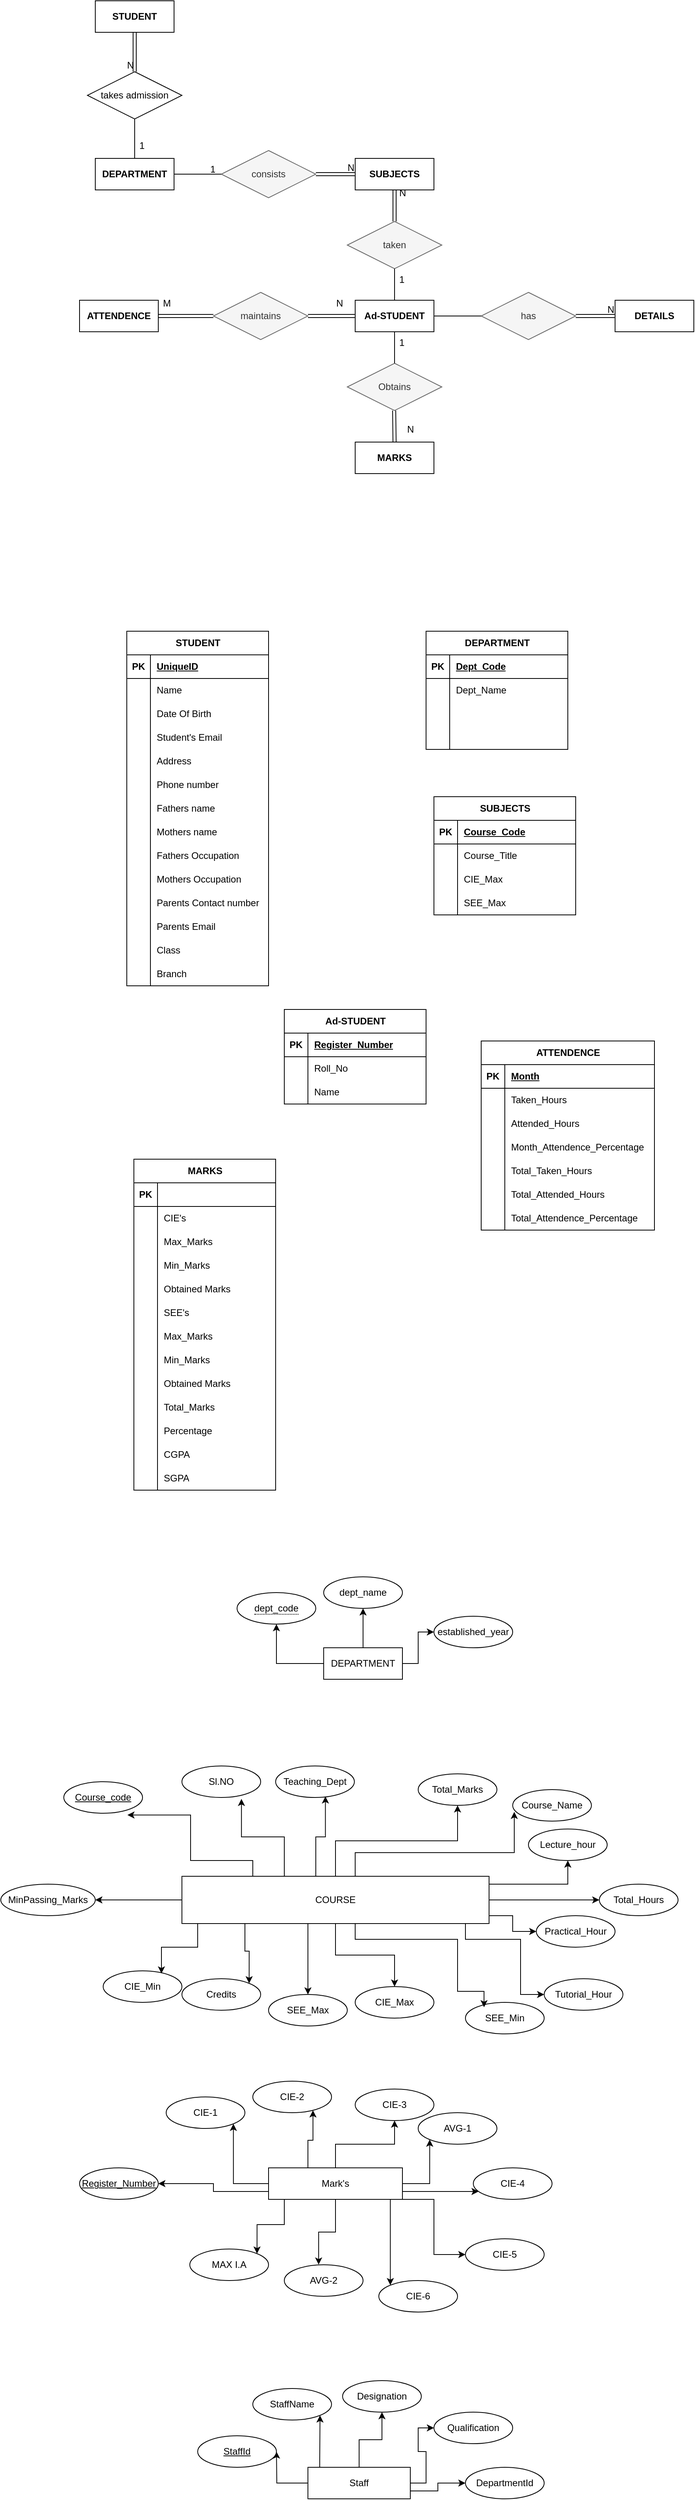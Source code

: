 <mxfile version="22.1.21" type="device">
  <diagram name="Page-1" id="t9J6_2YBLz5P91tE2Qnj">
    <mxGraphModel dx="1877" dy="557" grid="1" gridSize="10" guides="1" tooltips="1" connect="1" arrows="1" fold="1" page="1" pageScale="1" pageWidth="827" pageHeight="1169" math="0" shadow="0">
      <root>
        <mxCell id="0" />
        <mxCell id="1" parent="0" />
        <mxCell id="GfxJROJibWRm0o2tWPYg-1" value="&lt;b&gt;DEPARTMENT&lt;/b&gt;" style="whiteSpace=wrap;html=1;align=center;" parent="1" vertex="1">
          <mxGeometry x="50" y="270" width="100" height="40" as="geometry" />
        </mxCell>
        <mxCell id="GfxJROJibWRm0o2tWPYg-2" value="&lt;b&gt;SUBJECTS&lt;/b&gt;" style="whiteSpace=wrap;html=1;align=center;" parent="1" vertex="1">
          <mxGeometry x="380" y="270" width="100" height="40" as="geometry" />
        </mxCell>
        <mxCell id="GfxJROJibWRm0o2tWPYg-12" value="consists" style="shape=rhombus;perimeter=rhombusPerimeter;whiteSpace=wrap;html=1;align=center;fillColor=#f5f5f5;fontColor=#333333;strokeColor=#666666;" parent="1" vertex="1">
          <mxGeometry x="210" y="260" width="120" height="60" as="geometry" />
        </mxCell>
        <mxCell id="GfxJROJibWRm0o2tWPYg-23" value="" style="endArrow=none;html=1;rounded=0;" parent="1" edge="1">
          <mxGeometry relative="1" as="geometry">
            <mxPoint x="150" y="290" as="sourcePoint" />
            <mxPoint x="210" y="290" as="targetPoint" />
          </mxGeometry>
        </mxCell>
        <mxCell id="GfxJROJibWRm0o2tWPYg-24" value="" style="shape=link;html=1;rounded=0;" parent="1" edge="1">
          <mxGeometry relative="1" as="geometry">
            <mxPoint x="330" y="290" as="sourcePoint" />
            <mxPoint x="380" y="290" as="targetPoint" />
          </mxGeometry>
        </mxCell>
        <mxCell id="GfxJROJibWRm0o2tWPYg-25" value="N" style="resizable=0;html=1;whiteSpace=wrap;align=right;verticalAlign=bottom;" parent="GfxJROJibWRm0o2tWPYg-24" connectable="0" vertex="1">
          <mxGeometry x="1" relative="1" as="geometry" />
        </mxCell>
        <mxCell id="GfxJROJibWRm0o2tWPYg-28" value="&lt;b&gt;Ad-STUDENT&lt;/b&gt;" style="whiteSpace=wrap;html=1;align=center;" parent="1" vertex="1">
          <mxGeometry x="380" y="450" width="100" height="40" as="geometry" />
        </mxCell>
        <mxCell id="GfxJROJibWRm0o2tWPYg-29" value="&lt;b&gt;DETAILS&lt;/b&gt;" style="whiteSpace=wrap;html=1;align=center;" parent="1" vertex="1">
          <mxGeometry x="710" y="450" width="100" height="40" as="geometry" />
        </mxCell>
        <mxCell id="GfxJROJibWRm0o2tWPYg-30" value="has" style="shape=rhombus;perimeter=rhombusPerimeter;whiteSpace=wrap;html=1;align=center;fillColor=#f5f5f5;fontColor=#333333;strokeColor=#666666;" parent="1" vertex="1">
          <mxGeometry x="540" y="440" width="120" height="60" as="geometry" />
        </mxCell>
        <mxCell id="GfxJROJibWRm0o2tWPYg-31" value="" style="endArrow=none;html=1;rounded=0;" parent="1" edge="1">
          <mxGeometry relative="1" as="geometry">
            <mxPoint x="480" y="470" as="sourcePoint" />
            <mxPoint x="540" y="470" as="targetPoint" />
          </mxGeometry>
        </mxCell>
        <mxCell id="GfxJROJibWRm0o2tWPYg-32" value="" style="shape=link;html=1;rounded=0;" parent="1" edge="1">
          <mxGeometry relative="1" as="geometry">
            <mxPoint x="660" y="470" as="sourcePoint" />
            <mxPoint x="710" y="470" as="targetPoint" />
          </mxGeometry>
        </mxCell>
        <mxCell id="GfxJROJibWRm0o2tWPYg-33" value="N" style="resizable=0;html=1;whiteSpace=wrap;align=right;verticalAlign=bottom;" parent="GfxJROJibWRm0o2tWPYg-32" connectable="0" vertex="1">
          <mxGeometry x="1" relative="1" as="geometry" />
        </mxCell>
        <mxCell id="GfxJROJibWRm0o2tWPYg-34" value="Obtains" style="shape=rhombus;perimeter=rhombusPerimeter;whiteSpace=wrap;html=1;align=center;fillColor=#f5f5f5;fontColor=#333333;strokeColor=#666666;" parent="1" vertex="1">
          <mxGeometry x="370" y="530" width="120" height="60" as="geometry" />
        </mxCell>
        <mxCell id="GfxJROJibWRm0o2tWPYg-35" value="" style="endArrow=none;html=1;rounded=0;entryX=0.5;entryY=0;entryDx=0;entryDy=0;" parent="1" target="GfxJROJibWRm0o2tWPYg-34" edge="1">
          <mxGeometry relative="1" as="geometry">
            <mxPoint x="430" y="490" as="sourcePoint" />
            <mxPoint x="421" y="550" as="targetPoint" />
          </mxGeometry>
        </mxCell>
        <mxCell id="GfxJROJibWRm0o2tWPYg-36" value="taken" style="shape=rhombus;perimeter=rhombusPerimeter;whiteSpace=wrap;html=1;align=center;fillColor=#f5f5f5;fontColor=#333333;strokeColor=#666666;" parent="1" vertex="1">
          <mxGeometry x="370" y="350" width="120" height="60" as="geometry" />
        </mxCell>
        <mxCell id="GfxJROJibWRm0o2tWPYg-38" value="" style="shape=link;html=1;rounded=0;entryX=0.5;entryY=1;entryDx=0;entryDy=0;" parent="1" target="GfxJROJibWRm0o2tWPYg-2" edge="1">
          <mxGeometry relative="1" as="geometry">
            <mxPoint x="430" y="350" as="sourcePoint" />
            <mxPoint x="590" y="350" as="targetPoint" />
          </mxGeometry>
        </mxCell>
        <mxCell id="GfxJROJibWRm0o2tWPYg-39" value="" style="resizable=0;html=1;whiteSpace=wrap;align=right;verticalAlign=bottom;" parent="GfxJROJibWRm0o2tWPYg-38" connectable="0" vertex="1">
          <mxGeometry x="1" relative="1" as="geometry" />
        </mxCell>
        <mxCell id="GfxJROJibWRm0o2tWPYg-40" value="" style="endArrow=none;html=1;rounded=0;entryX=0.5;entryY=0;entryDx=0;entryDy=0;" parent="1" target="GfxJROJibWRm0o2tWPYg-28" edge="1">
          <mxGeometry relative="1" as="geometry">
            <mxPoint x="430" y="410" as="sourcePoint" />
            <mxPoint x="590" y="410" as="targetPoint" />
          </mxGeometry>
        </mxCell>
        <mxCell id="GfxJROJibWRm0o2tWPYg-41" value="&lt;b&gt;MARKS&lt;/b&gt;" style="whiteSpace=wrap;html=1;align=center;" parent="1" vertex="1">
          <mxGeometry x="380" y="630" width="100" height="40" as="geometry" />
        </mxCell>
        <mxCell id="GfxJROJibWRm0o2tWPYg-42" value="" style="shape=link;html=1;rounded=0;entryX=0.5;entryY=1;entryDx=0;entryDy=0;" parent="1" edge="1">
          <mxGeometry relative="1" as="geometry">
            <mxPoint x="430" y="630" as="sourcePoint" />
            <mxPoint x="429.5" y="590" as="targetPoint" />
          </mxGeometry>
        </mxCell>
        <mxCell id="GfxJROJibWRm0o2tWPYg-43" value="" style="resizable=0;html=1;whiteSpace=wrap;align=right;verticalAlign=bottom;" parent="GfxJROJibWRm0o2tWPYg-42" connectable="0" vertex="1">
          <mxGeometry x="1" relative="1" as="geometry" />
        </mxCell>
        <mxCell id="GfxJROJibWRm0o2tWPYg-44" value="maintains" style="shape=rhombus;perimeter=rhombusPerimeter;whiteSpace=wrap;html=1;align=center;fillColor=#f5f5f5;fontColor=#333333;strokeColor=#666666;" parent="1" vertex="1">
          <mxGeometry x="200" y="440" width="120" height="60" as="geometry" />
        </mxCell>
        <mxCell id="GfxJROJibWRm0o2tWPYg-45" value="&lt;b&gt;ATTENDENCE&lt;/b&gt;" style="whiteSpace=wrap;html=1;align=center;" parent="1" vertex="1">
          <mxGeometry x="30" y="450" width="100" height="40" as="geometry" />
        </mxCell>
        <mxCell id="GfxJROJibWRm0o2tWPYg-46" value="" style="shape=link;html=1;rounded=0;" parent="1" edge="1">
          <mxGeometry relative="1" as="geometry">
            <mxPoint x="320" y="470" as="sourcePoint" />
            <mxPoint x="380" y="470" as="targetPoint" />
          </mxGeometry>
        </mxCell>
        <mxCell id="GfxJROJibWRm0o2tWPYg-47" value="" style="resizable=0;html=1;whiteSpace=wrap;align=right;verticalAlign=bottom;" parent="GfxJROJibWRm0o2tWPYg-46" connectable="0" vertex="1">
          <mxGeometry x="1" relative="1" as="geometry" />
        </mxCell>
        <mxCell id="GfxJROJibWRm0o2tWPYg-51" value="" style="shape=link;html=1;rounded=0;" parent="1" edge="1">
          <mxGeometry relative="1" as="geometry">
            <mxPoint x="130" y="470" as="sourcePoint" />
            <mxPoint x="200" y="470" as="targetPoint" />
          </mxGeometry>
        </mxCell>
        <mxCell id="GfxJROJibWRm0o2tWPYg-52" value="" style="resizable=0;html=1;whiteSpace=wrap;align=right;verticalAlign=bottom;" parent="GfxJROJibWRm0o2tWPYg-51" connectable="0" vertex="1">
          <mxGeometry x="1" relative="1" as="geometry" />
        </mxCell>
        <mxCell id="GfxJROJibWRm0o2tWPYg-53" value="M" style="text;strokeColor=none;fillColor=none;spacingLeft=4;spacingRight=4;overflow=hidden;rotatable=0;points=[[0,0.5],[1,0.5]];portConstraint=eastwest;fontSize=12;whiteSpace=wrap;html=1;" parent="1" vertex="1">
          <mxGeometry x="130" y="440" width="40" height="30" as="geometry" />
        </mxCell>
        <mxCell id="GfxJROJibWRm0o2tWPYg-54" value="N" style="text;strokeColor=none;fillColor=none;spacingLeft=4;spacingRight=4;overflow=hidden;rotatable=0;points=[[0,0.5],[1,0.5]];portConstraint=eastwest;fontSize=12;whiteSpace=wrap;html=1;" parent="1" vertex="1">
          <mxGeometry x="350" y="440" width="40" height="30" as="geometry" />
        </mxCell>
        <mxCell id="GfxJROJibWRm0o2tWPYg-55" value="N" style="text;strokeColor=none;fillColor=none;spacingLeft=4;spacingRight=4;overflow=hidden;rotatable=0;points=[[0,0.5],[1,0.5]];portConstraint=eastwest;fontSize=12;whiteSpace=wrap;html=1;" parent="1" vertex="1">
          <mxGeometry x="440" y="600" width="40" height="30" as="geometry" />
        </mxCell>
        <mxCell id="GfxJROJibWRm0o2tWPYg-56" value="1" style="text;strokeColor=none;fillColor=none;spacingLeft=4;spacingRight=4;overflow=hidden;rotatable=0;points=[[0,0.5],[1,0.5]];portConstraint=eastwest;fontSize=12;whiteSpace=wrap;html=1;" parent="1" vertex="1">
          <mxGeometry x="430" y="490" width="40" height="30" as="geometry" />
        </mxCell>
        <mxCell id="GfxJROJibWRm0o2tWPYg-57" value="1" style="text;strokeColor=none;fillColor=none;spacingLeft=4;spacingRight=4;overflow=hidden;rotatable=0;points=[[0,0.5],[1,0.5]];portConstraint=eastwest;fontSize=12;whiteSpace=wrap;html=1;" parent="1" vertex="1">
          <mxGeometry x="430" y="410" width="40" height="30" as="geometry" />
        </mxCell>
        <mxCell id="GfxJROJibWRm0o2tWPYg-58" value="N" style="text;strokeColor=none;fillColor=none;spacingLeft=4;spacingRight=4;overflow=hidden;rotatable=0;points=[[0,0.5],[1,0.5]];portConstraint=eastwest;fontSize=12;whiteSpace=wrap;html=1;" parent="1" vertex="1">
          <mxGeometry x="430" y="300" width="40" height="30" as="geometry" />
        </mxCell>
        <mxCell id="GfxJROJibWRm0o2tWPYg-59" value="1" style="text;strokeColor=none;fillColor=none;spacingLeft=4;spacingRight=4;overflow=hidden;rotatable=0;points=[[0,0.5],[1,0.5]];portConstraint=eastwest;fontSize=12;whiteSpace=wrap;html=1;" parent="1" vertex="1">
          <mxGeometry x="190" y="270" width="40" height="30" as="geometry" />
        </mxCell>
        <mxCell id="GfxJROJibWRm0o2tWPYg-61" value="&lt;b&gt;STUDENT&lt;/b&gt;" style="whiteSpace=wrap;html=1;align=center;" parent="1" vertex="1">
          <mxGeometry x="50" y="70" width="100" height="40" as="geometry" />
        </mxCell>
        <mxCell id="GfxJROJibWRm0o2tWPYg-62" value="takes admission" style="shape=rhombus;perimeter=rhombusPerimeter;whiteSpace=wrap;html=1;align=center;" parent="1" vertex="1">
          <mxGeometry x="40" y="160" width="120" height="60" as="geometry" />
        </mxCell>
        <mxCell id="GfxJROJibWRm0o2tWPYg-69" value="" style="shape=link;html=1;rounded=0;entryX=0.5;entryY=0;entryDx=0;entryDy=0;" parent="1" target="GfxJROJibWRm0o2tWPYg-62" edge="1">
          <mxGeometry relative="1" as="geometry">
            <mxPoint x="100" y="110" as="sourcePoint" />
            <mxPoint x="250" y="120" as="targetPoint" />
          </mxGeometry>
        </mxCell>
        <mxCell id="GfxJROJibWRm0o2tWPYg-70" value="" style="resizable=0;html=1;whiteSpace=wrap;align=left;verticalAlign=bottom;" parent="GfxJROJibWRm0o2tWPYg-69" connectable="0" vertex="1">
          <mxGeometry x="-1" relative="1" as="geometry" />
        </mxCell>
        <mxCell id="GfxJROJibWRm0o2tWPYg-71" value="N" style="resizable=0;html=1;whiteSpace=wrap;align=right;verticalAlign=bottom;" parent="GfxJROJibWRm0o2tWPYg-69" connectable="0" vertex="1">
          <mxGeometry x="1" relative="1" as="geometry" />
        </mxCell>
        <mxCell id="GfxJROJibWRm0o2tWPYg-72" value="" style="endArrow=none;html=1;rounded=0;entryX=0.5;entryY=0;entryDx=0;entryDy=0;" parent="1" target="GfxJROJibWRm0o2tWPYg-1" edge="1">
          <mxGeometry relative="1" as="geometry">
            <mxPoint x="100" y="220" as="sourcePoint" />
            <mxPoint x="260" y="220" as="targetPoint" />
          </mxGeometry>
        </mxCell>
        <mxCell id="GfxJROJibWRm0o2tWPYg-73" value="1" style="text;strokeColor=none;fillColor=none;spacingLeft=4;spacingRight=4;overflow=hidden;rotatable=0;points=[[0,0.5],[1,0.5]];portConstraint=eastwest;fontSize=12;whiteSpace=wrap;html=1;" parent="1" vertex="1">
          <mxGeometry x="100" y="240" width="40" height="30" as="geometry" />
        </mxCell>
        <mxCell id="GfxJROJibWRm0o2tWPYg-74" value="STUDENT" style="shape=table;startSize=30;container=1;collapsible=1;childLayout=tableLayout;fixedRows=1;rowLines=0;fontStyle=1;align=center;resizeLast=1;html=1;" parent="1" vertex="1">
          <mxGeometry x="90" y="870" width="180" height="450" as="geometry">
            <mxRectangle x="90" y="870" width="100" height="30" as="alternateBounds" />
          </mxGeometry>
        </mxCell>
        <mxCell id="GfxJROJibWRm0o2tWPYg-75" value="" style="shape=tableRow;horizontal=0;startSize=0;swimlaneHead=0;swimlaneBody=0;fillColor=none;collapsible=0;dropTarget=0;points=[[0,0.5],[1,0.5]];portConstraint=eastwest;top=0;left=0;right=0;bottom=1;" parent="GfxJROJibWRm0o2tWPYg-74" vertex="1">
          <mxGeometry y="30" width="180" height="30" as="geometry" />
        </mxCell>
        <mxCell id="GfxJROJibWRm0o2tWPYg-76" value="PK" style="shape=partialRectangle;connectable=0;fillColor=none;top=0;left=0;bottom=0;right=0;fontStyle=1;overflow=hidden;whiteSpace=wrap;html=1;" parent="GfxJROJibWRm0o2tWPYg-75" vertex="1">
          <mxGeometry width="30" height="30" as="geometry">
            <mxRectangle width="30" height="30" as="alternateBounds" />
          </mxGeometry>
        </mxCell>
        <mxCell id="GfxJROJibWRm0o2tWPYg-77" value="UniqueID" style="shape=partialRectangle;connectable=0;fillColor=none;top=0;left=0;bottom=0;right=0;align=left;spacingLeft=6;fontStyle=5;overflow=hidden;whiteSpace=wrap;html=1;" parent="GfxJROJibWRm0o2tWPYg-75" vertex="1">
          <mxGeometry x="30" width="150" height="30" as="geometry">
            <mxRectangle width="150" height="30" as="alternateBounds" />
          </mxGeometry>
        </mxCell>
        <mxCell id="GfxJROJibWRm0o2tWPYg-78" value="" style="shape=tableRow;horizontal=0;startSize=0;swimlaneHead=0;swimlaneBody=0;fillColor=none;collapsible=0;dropTarget=0;points=[[0,0.5],[1,0.5]];portConstraint=eastwest;top=0;left=0;right=0;bottom=0;" parent="GfxJROJibWRm0o2tWPYg-74" vertex="1">
          <mxGeometry y="60" width="180" height="30" as="geometry" />
        </mxCell>
        <mxCell id="GfxJROJibWRm0o2tWPYg-79" value="" style="shape=partialRectangle;connectable=0;fillColor=none;top=0;left=0;bottom=0;right=0;editable=1;overflow=hidden;whiteSpace=wrap;html=1;" parent="GfxJROJibWRm0o2tWPYg-78" vertex="1">
          <mxGeometry width="30" height="30" as="geometry">
            <mxRectangle width="30" height="30" as="alternateBounds" />
          </mxGeometry>
        </mxCell>
        <mxCell id="GfxJROJibWRm0o2tWPYg-80" value="Name" style="shape=partialRectangle;connectable=0;fillColor=none;top=0;left=0;bottom=0;right=0;align=left;spacingLeft=6;overflow=hidden;whiteSpace=wrap;html=1;" parent="GfxJROJibWRm0o2tWPYg-78" vertex="1">
          <mxGeometry x="30" width="150" height="30" as="geometry">
            <mxRectangle width="150" height="30" as="alternateBounds" />
          </mxGeometry>
        </mxCell>
        <mxCell id="GfxJROJibWRm0o2tWPYg-81" value="" style="shape=tableRow;horizontal=0;startSize=0;swimlaneHead=0;swimlaneBody=0;fillColor=none;collapsible=0;dropTarget=0;points=[[0,0.5],[1,0.5]];portConstraint=eastwest;top=0;left=0;right=0;bottom=0;" parent="GfxJROJibWRm0o2tWPYg-74" vertex="1">
          <mxGeometry y="90" width="180" height="30" as="geometry" />
        </mxCell>
        <mxCell id="GfxJROJibWRm0o2tWPYg-82" value="" style="shape=partialRectangle;connectable=0;fillColor=none;top=0;left=0;bottom=0;right=0;editable=1;overflow=hidden;whiteSpace=wrap;html=1;" parent="GfxJROJibWRm0o2tWPYg-81" vertex="1">
          <mxGeometry width="30" height="30" as="geometry">
            <mxRectangle width="30" height="30" as="alternateBounds" />
          </mxGeometry>
        </mxCell>
        <mxCell id="GfxJROJibWRm0o2tWPYg-83" value="Date Of Birth" style="shape=partialRectangle;connectable=0;fillColor=none;top=0;left=0;bottom=0;right=0;align=left;spacingLeft=6;overflow=hidden;whiteSpace=wrap;html=1;" parent="GfxJROJibWRm0o2tWPYg-81" vertex="1">
          <mxGeometry x="30" width="150" height="30" as="geometry">
            <mxRectangle width="150" height="30" as="alternateBounds" />
          </mxGeometry>
        </mxCell>
        <mxCell id="GfxJROJibWRm0o2tWPYg-84" value="" style="shape=tableRow;horizontal=0;startSize=0;swimlaneHead=0;swimlaneBody=0;fillColor=none;collapsible=0;dropTarget=0;points=[[0,0.5],[1,0.5]];portConstraint=eastwest;top=0;left=0;right=0;bottom=0;" parent="GfxJROJibWRm0o2tWPYg-74" vertex="1">
          <mxGeometry y="120" width="180" height="30" as="geometry" />
        </mxCell>
        <mxCell id="GfxJROJibWRm0o2tWPYg-85" value="" style="shape=partialRectangle;connectable=0;fillColor=none;top=0;left=0;bottom=0;right=0;editable=1;overflow=hidden;whiteSpace=wrap;html=1;" parent="GfxJROJibWRm0o2tWPYg-84" vertex="1">
          <mxGeometry width="30" height="30" as="geometry">
            <mxRectangle width="30" height="30" as="alternateBounds" />
          </mxGeometry>
        </mxCell>
        <mxCell id="GfxJROJibWRm0o2tWPYg-86" value="Student&#39;s Email" style="shape=partialRectangle;connectable=0;fillColor=none;top=0;left=0;bottom=0;right=0;align=left;spacingLeft=6;overflow=hidden;whiteSpace=wrap;html=1;" parent="GfxJROJibWRm0o2tWPYg-84" vertex="1">
          <mxGeometry x="30" width="150" height="30" as="geometry">
            <mxRectangle width="150" height="30" as="alternateBounds" />
          </mxGeometry>
        </mxCell>
        <mxCell id="GfxJROJibWRm0o2tWPYg-87" value="" style="shape=tableRow;horizontal=0;startSize=0;swimlaneHead=0;swimlaneBody=0;fillColor=none;collapsible=0;dropTarget=0;points=[[0,0.5],[1,0.5]];portConstraint=eastwest;top=0;left=0;right=0;bottom=0;" parent="GfxJROJibWRm0o2tWPYg-74" vertex="1">
          <mxGeometry y="150" width="180" height="30" as="geometry" />
        </mxCell>
        <mxCell id="GfxJROJibWRm0o2tWPYg-88" value="" style="shape=partialRectangle;connectable=0;fillColor=none;top=0;left=0;bottom=0;right=0;editable=1;overflow=hidden;whiteSpace=wrap;html=1;" parent="GfxJROJibWRm0o2tWPYg-87" vertex="1">
          <mxGeometry width="30" height="30" as="geometry">
            <mxRectangle width="30" height="30" as="alternateBounds" />
          </mxGeometry>
        </mxCell>
        <mxCell id="GfxJROJibWRm0o2tWPYg-89" value="Address" style="shape=partialRectangle;connectable=0;fillColor=none;top=0;left=0;bottom=0;right=0;align=left;spacingLeft=6;overflow=hidden;whiteSpace=wrap;html=1;" parent="GfxJROJibWRm0o2tWPYg-87" vertex="1">
          <mxGeometry x="30" width="150" height="30" as="geometry">
            <mxRectangle width="150" height="30" as="alternateBounds" />
          </mxGeometry>
        </mxCell>
        <mxCell id="GfxJROJibWRm0o2tWPYg-90" value="" style="shape=tableRow;horizontal=0;startSize=0;swimlaneHead=0;swimlaneBody=0;fillColor=none;collapsible=0;dropTarget=0;points=[[0,0.5],[1,0.5]];portConstraint=eastwest;top=0;left=0;right=0;bottom=0;" parent="GfxJROJibWRm0o2tWPYg-74" vertex="1">
          <mxGeometry y="180" width="180" height="30" as="geometry" />
        </mxCell>
        <mxCell id="GfxJROJibWRm0o2tWPYg-91" value="" style="shape=partialRectangle;connectable=0;fillColor=none;top=0;left=0;bottom=0;right=0;editable=1;overflow=hidden;whiteSpace=wrap;html=1;" parent="GfxJROJibWRm0o2tWPYg-90" vertex="1">
          <mxGeometry width="30" height="30" as="geometry">
            <mxRectangle width="30" height="30" as="alternateBounds" />
          </mxGeometry>
        </mxCell>
        <mxCell id="GfxJROJibWRm0o2tWPYg-92" value="Phone number" style="shape=partialRectangle;connectable=0;fillColor=none;top=0;left=0;bottom=0;right=0;align=left;spacingLeft=6;overflow=hidden;whiteSpace=wrap;html=1;" parent="GfxJROJibWRm0o2tWPYg-90" vertex="1">
          <mxGeometry x="30" width="150" height="30" as="geometry">
            <mxRectangle width="150" height="30" as="alternateBounds" />
          </mxGeometry>
        </mxCell>
        <mxCell id="GfxJROJibWRm0o2tWPYg-93" value="" style="shape=tableRow;horizontal=0;startSize=0;swimlaneHead=0;swimlaneBody=0;fillColor=none;collapsible=0;dropTarget=0;points=[[0,0.5],[1,0.5]];portConstraint=eastwest;top=0;left=0;right=0;bottom=0;" parent="GfxJROJibWRm0o2tWPYg-74" vertex="1">
          <mxGeometry y="210" width="180" height="30" as="geometry" />
        </mxCell>
        <mxCell id="GfxJROJibWRm0o2tWPYg-94" value="" style="shape=partialRectangle;connectable=0;fillColor=none;top=0;left=0;bottom=0;right=0;editable=1;overflow=hidden;whiteSpace=wrap;html=1;" parent="GfxJROJibWRm0o2tWPYg-93" vertex="1">
          <mxGeometry width="30" height="30" as="geometry">
            <mxRectangle width="30" height="30" as="alternateBounds" />
          </mxGeometry>
        </mxCell>
        <mxCell id="GfxJROJibWRm0o2tWPYg-95" value="Fathers name" style="shape=partialRectangle;connectable=0;fillColor=none;top=0;left=0;bottom=0;right=0;align=left;spacingLeft=6;overflow=hidden;whiteSpace=wrap;html=1;" parent="GfxJROJibWRm0o2tWPYg-93" vertex="1">
          <mxGeometry x="30" width="150" height="30" as="geometry">
            <mxRectangle width="150" height="30" as="alternateBounds" />
          </mxGeometry>
        </mxCell>
        <mxCell id="GfxJROJibWRm0o2tWPYg-96" value="" style="shape=tableRow;horizontal=0;startSize=0;swimlaneHead=0;swimlaneBody=0;fillColor=none;collapsible=0;dropTarget=0;points=[[0,0.5],[1,0.5]];portConstraint=eastwest;top=0;left=0;right=0;bottom=0;" parent="GfxJROJibWRm0o2tWPYg-74" vertex="1">
          <mxGeometry y="240" width="180" height="30" as="geometry" />
        </mxCell>
        <mxCell id="GfxJROJibWRm0o2tWPYg-97" value="" style="shape=partialRectangle;connectable=0;fillColor=none;top=0;left=0;bottom=0;right=0;editable=1;overflow=hidden;whiteSpace=wrap;html=1;" parent="GfxJROJibWRm0o2tWPYg-96" vertex="1">
          <mxGeometry width="30" height="30" as="geometry">
            <mxRectangle width="30" height="30" as="alternateBounds" />
          </mxGeometry>
        </mxCell>
        <mxCell id="GfxJROJibWRm0o2tWPYg-98" value="Mothers name" style="shape=partialRectangle;connectable=0;fillColor=none;top=0;left=0;bottom=0;right=0;align=left;spacingLeft=6;overflow=hidden;whiteSpace=wrap;html=1;" parent="GfxJROJibWRm0o2tWPYg-96" vertex="1">
          <mxGeometry x="30" width="150" height="30" as="geometry">
            <mxRectangle width="150" height="30" as="alternateBounds" />
          </mxGeometry>
        </mxCell>
        <mxCell id="GfxJROJibWRm0o2tWPYg-99" value="" style="shape=tableRow;horizontal=0;startSize=0;swimlaneHead=0;swimlaneBody=0;fillColor=none;collapsible=0;dropTarget=0;points=[[0,0.5],[1,0.5]];portConstraint=eastwest;top=0;left=0;right=0;bottom=0;" parent="GfxJROJibWRm0o2tWPYg-74" vertex="1">
          <mxGeometry y="270" width="180" height="30" as="geometry" />
        </mxCell>
        <mxCell id="GfxJROJibWRm0o2tWPYg-100" value="" style="shape=partialRectangle;connectable=0;fillColor=none;top=0;left=0;bottom=0;right=0;editable=1;overflow=hidden;whiteSpace=wrap;html=1;" parent="GfxJROJibWRm0o2tWPYg-99" vertex="1">
          <mxGeometry width="30" height="30" as="geometry">
            <mxRectangle width="30" height="30" as="alternateBounds" />
          </mxGeometry>
        </mxCell>
        <mxCell id="GfxJROJibWRm0o2tWPYg-101" value="Fathers Occupation" style="shape=partialRectangle;connectable=0;fillColor=none;top=0;left=0;bottom=0;right=0;align=left;spacingLeft=6;overflow=hidden;whiteSpace=wrap;html=1;" parent="GfxJROJibWRm0o2tWPYg-99" vertex="1">
          <mxGeometry x="30" width="150" height="30" as="geometry">
            <mxRectangle width="150" height="30" as="alternateBounds" />
          </mxGeometry>
        </mxCell>
        <mxCell id="GfxJROJibWRm0o2tWPYg-102" value="" style="shape=tableRow;horizontal=0;startSize=0;swimlaneHead=0;swimlaneBody=0;fillColor=none;collapsible=0;dropTarget=0;points=[[0,0.5],[1,0.5]];portConstraint=eastwest;top=0;left=0;right=0;bottom=0;" parent="GfxJROJibWRm0o2tWPYg-74" vertex="1">
          <mxGeometry y="300" width="180" height="30" as="geometry" />
        </mxCell>
        <mxCell id="GfxJROJibWRm0o2tWPYg-103" value="" style="shape=partialRectangle;connectable=0;fillColor=none;top=0;left=0;bottom=0;right=0;editable=1;overflow=hidden;whiteSpace=wrap;html=1;" parent="GfxJROJibWRm0o2tWPYg-102" vertex="1">
          <mxGeometry width="30" height="30" as="geometry">
            <mxRectangle width="30" height="30" as="alternateBounds" />
          </mxGeometry>
        </mxCell>
        <mxCell id="GfxJROJibWRm0o2tWPYg-104" value="Mothers Occupation" style="shape=partialRectangle;connectable=0;fillColor=none;top=0;left=0;bottom=0;right=0;align=left;spacingLeft=6;overflow=hidden;whiteSpace=wrap;html=1;" parent="GfxJROJibWRm0o2tWPYg-102" vertex="1">
          <mxGeometry x="30" width="150" height="30" as="geometry">
            <mxRectangle width="150" height="30" as="alternateBounds" />
          </mxGeometry>
        </mxCell>
        <mxCell id="GfxJROJibWRm0o2tWPYg-105" value="" style="shape=tableRow;horizontal=0;startSize=0;swimlaneHead=0;swimlaneBody=0;fillColor=none;collapsible=0;dropTarget=0;points=[[0,0.5],[1,0.5]];portConstraint=eastwest;top=0;left=0;right=0;bottom=0;" parent="GfxJROJibWRm0o2tWPYg-74" vertex="1">
          <mxGeometry y="330" width="180" height="30" as="geometry" />
        </mxCell>
        <mxCell id="GfxJROJibWRm0o2tWPYg-106" value="" style="shape=partialRectangle;connectable=0;fillColor=none;top=0;left=0;bottom=0;right=0;editable=1;overflow=hidden;whiteSpace=wrap;html=1;" parent="GfxJROJibWRm0o2tWPYg-105" vertex="1">
          <mxGeometry width="30" height="30" as="geometry">
            <mxRectangle width="30" height="30" as="alternateBounds" />
          </mxGeometry>
        </mxCell>
        <mxCell id="GfxJROJibWRm0o2tWPYg-107" value="Parents Contact number" style="shape=partialRectangle;connectable=0;fillColor=none;top=0;left=0;bottom=0;right=0;align=left;spacingLeft=6;overflow=hidden;whiteSpace=wrap;html=1;" parent="GfxJROJibWRm0o2tWPYg-105" vertex="1">
          <mxGeometry x="30" width="150" height="30" as="geometry">
            <mxRectangle width="150" height="30" as="alternateBounds" />
          </mxGeometry>
        </mxCell>
        <mxCell id="GfxJROJibWRm0o2tWPYg-111" value="" style="shape=tableRow;horizontal=0;startSize=0;swimlaneHead=0;swimlaneBody=0;fillColor=none;collapsible=0;dropTarget=0;points=[[0,0.5],[1,0.5]];portConstraint=eastwest;top=0;left=0;right=0;bottom=0;" parent="GfxJROJibWRm0o2tWPYg-74" vertex="1">
          <mxGeometry y="360" width="180" height="30" as="geometry" />
        </mxCell>
        <mxCell id="GfxJROJibWRm0o2tWPYg-112" value="" style="shape=partialRectangle;connectable=0;fillColor=none;top=0;left=0;bottom=0;right=0;editable=1;overflow=hidden;whiteSpace=wrap;html=1;" parent="GfxJROJibWRm0o2tWPYg-111" vertex="1">
          <mxGeometry width="30" height="30" as="geometry">
            <mxRectangle width="30" height="30" as="alternateBounds" />
          </mxGeometry>
        </mxCell>
        <mxCell id="GfxJROJibWRm0o2tWPYg-113" value="Parents Email" style="shape=partialRectangle;connectable=0;fillColor=none;top=0;left=0;bottom=0;right=0;align=left;spacingLeft=6;overflow=hidden;whiteSpace=wrap;html=1;" parent="GfxJROJibWRm0o2tWPYg-111" vertex="1">
          <mxGeometry x="30" width="150" height="30" as="geometry">
            <mxRectangle width="150" height="30" as="alternateBounds" />
          </mxGeometry>
        </mxCell>
        <mxCell id="GfxJROJibWRm0o2tWPYg-114" value="" style="shape=tableRow;horizontal=0;startSize=0;swimlaneHead=0;swimlaneBody=0;fillColor=none;collapsible=0;dropTarget=0;points=[[0,0.5],[1,0.5]];portConstraint=eastwest;top=0;left=0;right=0;bottom=0;" parent="GfxJROJibWRm0o2tWPYg-74" vertex="1">
          <mxGeometry y="390" width="180" height="30" as="geometry" />
        </mxCell>
        <mxCell id="GfxJROJibWRm0o2tWPYg-115" value="" style="shape=partialRectangle;connectable=0;fillColor=none;top=0;left=0;bottom=0;right=0;editable=1;overflow=hidden;whiteSpace=wrap;html=1;" parent="GfxJROJibWRm0o2tWPYg-114" vertex="1">
          <mxGeometry width="30" height="30" as="geometry">
            <mxRectangle width="30" height="30" as="alternateBounds" />
          </mxGeometry>
        </mxCell>
        <mxCell id="GfxJROJibWRm0o2tWPYg-116" value="Class" style="shape=partialRectangle;connectable=0;fillColor=none;top=0;left=0;bottom=0;right=0;align=left;spacingLeft=6;overflow=hidden;whiteSpace=wrap;html=1;" parent="GfxJROJibWRm0o2tWPYg-114" vertex="1">
          <mxGeometry x="30" width="150" height="30" as="geometry">
            <mxRectangle width="150" height="30" as="alternateBounds" />
          </mxGeometry>
        </mxCell>
        <mxCell id="GfxJROJibWRm0o2tWPYg-117" value="" style="shape=tableRow;horizontal=0;startSize=0;swimlaneHead=0;swimlaneBody=0;fillColor=none;collapsible=0;dropTarget=0;points=[[0,0.5],[1,0.5]];portConstraint=eastwest;top=0;left=0;right=0;bottom=0;" parent="GfxJROJibWRm0o2tWPYg-74" vertex="1">
          <mxGeometry y="420" width="180" height="30" as="geometry" />
        </mxCell>
        <mxCell id="GfxJROJibWRm0o2tWPYg-118" value="" style="shape=partialRectangle;connectable=0;fillColor=none;top=0;left=0;bottom=0;right=0;editable=1;overflow=hidden;whiteSpace=wrap;html=1;" parent="GfxJROJibWRm0o2tWPYg-117" vertex="1">
          <mxGeometry width="30" height="30" as="geometry">
            <mxRectangle width="30" height="30" as="alternateBounds" />
          </mxGeometry>
        </mxCell>
        <mxCell id="GfxJROJibWRm0o2tWPYg-119" value="Branch" style="shape=partialRectangle;connectable=0;fillColor=none;top=0;left=0;bottom=0;right=0;align=left;spacingLeft=6;overflow=hidden;whiteSpace=wrap;html=1;" parent="GfxJROJibWRm0o2tWPYg-117" vertex="1">
          <mxGeometry x="30" width="150" height="30" as="geometry">
            <mxRectangle width="150" height="30" as="alternateBounds" />
          </mxGeometry>
        </mxCell>
        <mxCell id="GfxJROJibWRm0o2tWPYg-120" value="DEPARTMENT" style="shape=table;startSize=30;container=1;collapsible=1;childLayout=tableLayout;fixedRows=1;rowLines=0;fontStyle=1;align=center;resizeLast=1;html=1;" parent="1" vertex="1">
          <mxGeometry x="470" y="870" width="180" height="150" as="geometry">
            <mxRectangle x="90" y="870" width="100" height="30" as="alternateBounds" />
          </mxGeometry>
        </mxCell>
        <mxCell id="GfxJROJibWRm0o2tWPYg-121" value="" style="shape=tableRow;horizontal=0;startSize=0;swimlaneHead=0;swimlaneBody=0;fillColor=none;collapsible=0;dropTarget=0;points=[[0,0.5],[1,0.5]];portConstraint=eastwest;top=0;left=0;right=0;bottom=1;" parent="GfxJROJibWRm0o2tWPYg-120" vertex="1">
          <mxGeometry y="30" width="180" height="30" as="geometry" />
        </mxCell>
        <mxCell id="GfxJROJibWRm0o2tWPYg-122" value="PK" style="shape=partialRectangle;connectable=0;fillColor=none;top=0;left=0;bottom=0;right=0;fontStyle=1;overflow=hidden;whiteSpace=wrap;html=1;" parent="GfxJROJibWRm0o2tWPYg-121" vertex="1">
          <mxGeometry width="30" height="30" as="geometry">
            <mxRectangle width="30" height="30" as="alternateBounds" />
          </mxGeometry>
        </mxCell>
        <mxCell id="GfxJROJibWRm0o2tWPYg-123" value="Dept_Code" style="shape=partialRectangle;connectable=0;fillColor=none;top=0;left=0;bottom=0;right=0;align=left;spacingLeft=6;fontStyle=5;overflow=hidden;whiteSpace=wrap;html=1;" parent="GfxJROJibWRm0o2tWPYg-121" vertex="1">
          <mxGeometry x="30" width="150" height="30" as="geometry">
            <mxRectangle width="150" height="30" as="alternateBounds" />
          </mxGeometry>
        </mxCell>
        <mxCell id="GfxJROJibWRm0o2tWPYg-124" value="" style="shape=tableRow;horizontal=0;startSize=0;swimlaneHead=0;swimlaneBody=0;fillColor=none;collapsible=0;dropTarget=0;points=[[0,0.5],[1,0.5]];portConstraint=eastwest;top=0;left=0;right=0;bottom=0;" parent="GfxJROJibWRm0o2tWPYg-120" vertex="1">
          <mxGeometry y="60" width="180" height="30" as="geometry" />
        </mxCell>
        <mxCell id="GfxJROJibWRm0o2tWPYg-125" value="" style="shape=partialRectangle;connectable=0;fillColor=none;top=0;left=0;bottom=0;right=0;editable=1;overflow=hidden;whiteSpace=wrap;html=1;" parent="GfxJROJibWRm0o2tWPYg-124" vertex="1">
          <mxGeometry width="30" height="30" as="geometry">
            <mxRectangle width="30" height="30" as="alternateBounds" />
          </mxGeometry>
        </mxCell>
        <mxCell id="GfxJROJibWRm0o2tWPYg-126" value="Dept_Name" style="shape=partialRectangle;connectable=0;fillColor=none;top=0;left=0;bottom=0;right=0;align=left;spacingLeft=6;overflow=hidden;whiteSpace=wrap;html=1;" parent="GfxJROJibWRm0o2tWPYg-124" vertex="1">
          <mxGeometry x="30" width="150" height="30" as="geometry">
            <mxRectangle width="150" height="30" as="alternateBounds" />
          </mxGeometry>
        </mxCell>
        <mxCell id="GfxJROJibWRm0o2tWPYg-142" value="" style="shape=tableRow;horizontal=0;startSize=0;swimlaneHead=0;swimlaneBody=0;fillColor=none;collapsible=0;dropTarget=0;points=[[0,0.5],[1,0.5]];portConstraint=eastwest;top=0;left=0;right=0;bottom=0;" parent="GfxJROJibWRm0o2tWPYg-120" vertex="1">
          <mxGeometry y="90" width="180" height="30" as="geometry" />
        </mxCell>
        <mxCell id="GfxJROJibWRm0o2tWPYg-143" value="" style="shape=partialRectangle;connectable=0;fillColor=none;top=0;left=0;bottom=0;right=0;editable=1;overflow=hidden;whiteSpace=wrap;html=1;" parent="GfxJROJibWRm0o2tWPYg-142" vertex="1">
          <mxGeometry width="30" height="30" as="geometry">
            <mxRectangle width="30" height="30" as="alternateBounds" />
          </mxGeometry>
        </mxCell>
        <mxCell id="GfxJROJibWRm0o2tWPYg-144" value="" style="shape=partialRectangle;connectable=0;fillColor=none;top=0;left=0;bottom=0;right=0;align=left;spacingLeft=6;overflow=hidden;whiteSpace=wrap;html=1;" parent="GfxJROJibWRm0o2tWPYg-142" vertex="1">
          <mxGeometry x="30" width="150" height="30" as="geometry">
            <mxRectangle width="150" height="30" as="alternateBounds" />
          </mxGeometry>
        </mxCell>
        <mxCell id="GfxJROJibWRm0o2tWPYg-151" value="" style="shape=tableRow;horizontal=0;startSize=0;swimlaneHead=0;swimlaneBody=0;fillColor=none;collapsible=0;dropTarget=0;points=[[0,0.5],[1,0.5]];portConstraint=eastwest;top=0;left=0;right=0;bottom=0;" parent="GfxJROJibWRm0o2tWPYg-120" vertex="1">
          <mxGeometry y="120" width="180" height="30" as="geometry" />
        </mxCell>
        <mxCell id="GfxJROJibWRm0o2tWPYg-152" value="" style="shape=partialRectangle;connectable=0;fillColor=none;top=0;left=0;bottom=0;right=0;editable=1;overflow=hidden;whiteSpace=wrap;html=1;" parent="GfxJROJibWRm0o2tWPYg-151" vertex="1">
          <mxGeometry width="30" height="30" as="geometry">
            <mxRectangle width="30" height="30" as="alternateBounds" />
          </mxGeometry>
        </mxCell>
        <mxCell id="GfxJROJibWRm0o2tWPYg-153" value="" style="shape=partialRectangle;connectable=0;fillColor=none;top=0;left=0;bottom=0;right=0;align=left;spacingLeft=6;overflow=hidden;whiteSpace=wrap;html=1;" parent="GfxJROJibWRm0o2tWPYg-151" vertex="1">
          <mxGeometry x="30" width="150" height="30" as="geometry">
            <mxRectangle width="150" height="30" as="alternateBounds" />
          </mxGeometry>
        </mxCell>
        <mxCell id="GfxJROJibWRm0o2tWPYg-163" value="SUBJECTS" style="shape=table;startSize=30;container=1;collapsible=1;childLayout=tableLayout;fixedRows=1;rowLines=0;fontStyle=1;align=center;resizeLast=1;html=1;" parent="1" vertex="1">
          <mxGeometry x="480" y="1080" width="180" height="150" as="geometry" />
        </mxCell>
        <mxCell id="GfxJROJibWRm0o2tWPYg-164" value="" style="shape=tableRow;horizontal=0;startSize=0;swimlaneHead=0;swimlaneBody=0;fillColor=none;collapsible=0;dropTarget=0;points=[[0,0.5],[1,0.5]];portConstraint=eastwest;top=0;left=0;right=0;bottom=1;" parent="GfxJROJibWRm0o2tWPYg-163" vertex="1">
          <mxGeometry y="30" width="180" height="30" as="geometry" />
        </mxCell>
        <mxCell id="GfxJROJibWRm0o2tWPYg-165" value="PK" style="shape=partialRectangle;connectable=0;fillColor=none;top=0;left=0;bottom=0;right=0;fontStyle=1;overflow=hidden;whiteSpace=wrap;html=1;" parent="GfxJROJibWRm0o2tWPYg-164" vertex="1">
          <mxGeometry width="30" height="30" as="geometry">
            <mxRectangle width="30" height="30" as="alternateBounds" />
          </mxGeometry>
        </mxCell>
        <mxCell id="GfxJROJibWRm0o2tWPYg-166" value="Course_Code" style="shape=partialRectangle;connectable=0;fillColor=none;top=0;left=0;bottom=0;right=0;align=left;spacingLeft=6;fontStyle=5;overflow=hidden;whiteSpace=wrap;html=1;" parent="GfxJROJibWRm0o2tWPYg-164" vertex="1">
          <mxGeometry x="30" width="150" height="30" as="geometry">
            <mxRectangle width="150" height="30" as="alternateBounds" />
          </mxGeometry>
        </mxCell>
        <mxCell id="GfxJROJibWRm0o2tWPYg-167" value="" style="shape=tableRow;horizontal=0;startSize=0;swimlaneHead=0;swimlaneBody=0;fillColor=none;collapsible=0;dropTarget=0;points=[[0,0.5],[1,0.5]];portConstraint=eastwest;top=0;left=0;right=0;bottom=0;" parent="GfxJROJibWRm0o2tWPYg-163" vertex="1">
          <mxGeometry y="60" width="180" height="30" as="geometry" />
        </mxCell>
        <mxCell id="GfxJROJibWRm0o2tWPYg-168" value="" style="shape=partialRectangle;connectable=0;fillColor=none;top=0;left=0;bottom=0;right=0;editable=1;overflow=hidden;whiteSpace=wrap;html=1;" parent="GfxJROJibWRm0o2tWPYg-167" vertex="1">
          <mxGeometry width="30" height="30" as="geometry">
            <mxRectangle width="30" height="30" as="alternateBounds" />
          </mxGeometry>
        </mxCell>
        <mxCell id="GfxJROJibWRm0o2tWPYg-169" value="Course_Title" style="shape=partialRectangle;connectable=0;fillColor=none;top=0;left=0;bottom=0;right=0;align=left;spacingLeft=6;overflow=hidden;whiteSpace=wrap;html=1;" parent="GfxJROJibWRm0o2tWPYg-167" vertex="1">
          <mxGeometry x="30" width="150" height="30" as="geometry">
            <mxRectangle width="150" height="30" as="alternateBounds" />
          </mxGeometry>
        </mxCell>
        <mxCell id="GfxJROJibWRm0o2tWPYg-170" value="" style="shape=tableRow;horizontal=0;startSize=0;swimlaneHead=0;swimlaneBody=0;fillColor=none;collapsible=0;dropTarget=0;points=[[0,0.5],[1,0.5]];portConstraint=eastwest;top=0;left=0;right=0;bottom=0;" parent="GfxJROJibWRm0o2tWPYg-163" vertex="1">
          <mxGeometry y="90" width="180" height="30" as="geometry" />
        </mxCell>
        <mxCell id="GfxJROJibWRm0o2tWPYg-171" value="" style="shape=partialRectangle;connectable=0;fillColor=none;top=0;left=0;bottom=0;right=0;editable=1;overflow=hidden;whiteSpace=wrap;html=1;" parent="GfxJROJibWRm0o2tWPYg-170" vertex="1">
          <mxGeometry width="30" height="30" as="geometry">
            <mxRectangle width="30" height="30" as="alternateBounds" />
          </mxGeometry>
        </mxCell>
        <mxCell id="GfxJROJibWRm0o2tWPYg-172" value="CIE_Max" style="shape=partialRectangle;connectable=0;fillColor=none;top=0;left=0;bottom=0;right=0;align=left;spacingLeft=6;overflow=hidden;whiteSpace=wrap;html=1;" parent="GfxJROJibWRm0o2tWPYg-170" vertex="1">
          <mxGeometry x="30" width="150" height="30" as="geometry">
            <mxRectangle width="150" height="30" as="alternateBounds" />
          </mxGeometry>
        </mxCell>
        <mxCell id="GfxJROJibWRm0o2tWPYg-173" value="" style="shape=tableRow;horizontal=0;startSize=0;swimlaneHead=0;swimlaneBody=0;fillColor=none;collapsible=0;dropTarget=0;points=[[0,0.5],[1,0.5]];portConstraint=eastwest;top=0;left=0;right=0;bottom=0;" parent="GfxJROJibWRm0o2tWPYg-163" vertex="1">
          <mxGeometry y="120" width="180" height="30" as="geometry" />
        </mxCell>
        <mxCell id="GfxJROJibWRm0o2tWPYg-174" value="" style="shape=partialRectangle;connectable=0;fillColor=none;top=0;left=0;bottom=0;right=0;editable=1;overflow=hidden;whiteSpace=wrap;html=1;" parent="GfxJROJibWRm0o2tWPYg-173" vertex="1">
          <mxGeometry width="30" height="30" as="geometry">
            <mxRectangle width="30" height="30" as="alternateBounds" />
          </mxGeometry>
        </mxCell>
        <mxCell id="GfxJROJibWRm0o2tWPYg-175" value="SEE_Max" style="shape=partialRectangle;connectable=0;fillColor=none;top=0;left=0;bottom=0;right=0;align=left;spacingLeft=6;overflow=hidden;whiteSpace=wrap;html=1;" parent="GfxJROJibWRm0o2tWPYg-173" vertex="1">
          <mxGeometry x="30" width="150" height="30" as="geometry">
            <mxRectangle width="150" height="30" as="alternateBounds" />
          </mxGeometry>
        </mxCell>
        <mxCell id="GfxJROJibWRm0o2tWPYg-176" value="Ad-STUDENT" style="shape=table;startSize=30;container=1;collapsible=1;childLayout=tableLayout;fixedRows=1;rowLines=0;fontStyle=1;align=center;resizeLast=1;html=1;" parent="1" vertex="1">
          <mxGeometry x="290" y="1350" width="180" height="120" as="geometry" />
        </mxCell>
        <mxCell id="GfxJROJibWRm0o2tWPYg-177" value="" style="shape=tableRow;horizontal=0;startSize=0;swimlaneHead=0;swimlaneBody=0;fillColor=none;collapsible=0;dropTarget=0;points=[[0,0.5],[1,0.5]];portConstraint=eastwest;top=0;left=0;right=0;bottom=1;" parent="GfxJROJibWRm0o2tWPYg-176" vertex="1">
          <mxGeometry y="30" width="180" height="30" as="geometry" />
        </mxCell>
        <mxCell id="GfxJROJibWRm0o2tWPYg-178" value="PK" style="shape=partialRectangle;connectable=0;fillColor=none;top=0;left=0;bottom=0;right=0;fontStyle=1;overflow=hidden;whiteSpace=wrap;html=1;" parent="GfxJROJibWRm0o2tWPYg-177" vertex="1">
          <mxGeometry width="30" height="30" as="geometry">
            <mxRectangle width="30" height="30" as="alternateBounds" />
          </mxGeometry>
        </mxCell>
        <mxCell id="GfxJROJibWRm0o2tWPYg-179" value="Register_Number" style="shape=partialRectangle;connectable=0;fillColor=none;top=0;left=0;bottom=0;right=0;align=left;spacingLeft=6;fontStyle=5;overflow=hidden;whiteSpace=wrap;html=1;" parent="GfxJROJibWRm0o2tWPYg-177" vertex="1">
          <mxGeometry x="30" width="150" height="30" as="geometry">
            <mxRectangle width="150" height="30" as="alternateBounds" />
          </mxGeometry>
        </mxCell>
        <mxCell id="GfxJROJibWRm0o2tWPYg-180" value="" style="shape=tableRow;horizontal=0;startSize=0;swimlaneHead=0;swimlaneBody=0;fillColor=none;collapsible=0;dropTarget=0;points=[[0,0.5],[1,0.5]];portConstraint=eastwest;top=0;left=0;right=0;bottom=0;" parent="GfxJROJibWRm0o2tWPYg-176" vertex="1">
          <mxGeometry y="60" width="180" height="30" as="geometry" />
        </mxCell>
        <mxCell id="GfxJROJibWRm0o2tWPYg-181" value="" style="shape=partialRectangle;connectable=0;fillColor=none;top=0;left=0;bottom=0;right=0;editable=1;overflow=hidden;whiteSpace=wrap;html=1;" parent="GfxJROJibWRm0o2tWPYg-180" vertex="1">
          <mxGeometry width="30" height="30" as="geometry">
            <mxRectangle width="30" height="30" as="alternateBounds" />
          </mxGeometry>
        </mxCell>
        <mxCell id="GfxJROJibWRm0o2tWPYg-182" value="Roll_No" style="shape=partialRectangle;connectable=0;fillColor=none;top=0;left=0;bottom=0;right=0;align=left;spacingLeft=6;overflow=hidden;whiteSpace=wrap;html=1;" parent="GfxJROJibWRm0o2tWPYg-180" vertex="1">
          <mxGeometry x="30" width="150" height="30" as="geometry">
            <mxRectangle width="150" height="30" as="alternateBounds" />
          </mxGeometry>
        </mxCell>
        <mxCell id="GfxJROJibWRm0o2tWPYg-183" value="" style="shape=tableRow;horizontal=0;startSize=0;swimlaneHead=0;swimlaneBody=0;fillColor=none;collapsible=0;dropTarget=0;points=[[0,0.5],[1,0.5]];portConstraint=eastwest;top=0;left=0;right=0;bottom=0;" parent="GfxJROJibWRm0o2tWPYg-176" vertex="1">
          <mxGeometry y="90" width="180" height="30" as="geometry" />
        </mxCell>
        <mxCell id="GfxJROJibWRm0o2tWPYg-184" value="" style="shape=partialRectangle;connectable=0;fillColor=none;top=0;left=0;bottom=0;right=0;editable=1;overflow=hidden;whiteSpace=wrap;html=1;" parent="GfxJROJibWRm0o2tWPYg-183" vertex="1">
          <mxGeometry width="30" height="30" as="geometry">
            <mxRectangle width="30" height="30" as="alternateBounds" />
          </mxGeometry>
        </mxCell>
        <mxCell id="GfxJROJibWRm0o2tWPYg-185" value="Name" style="shape=partialRectangle;connectable=0;fillColor=none;top=0;left=0;bottom=0;right=0;align=left;spacingLeft=6;overflow=hidden;whiteSpace=wrap;html=1;" parent="GfxJROJibWRm0o2tWPYg-183" vertex="1">
          <mxGeometry x="30" width="150" height="30" as="geometry">
            <mxRectangle width="150" height="30" as="alternateBounds" />
          </mxGeometry>
        </mxCell>
        <mxCell id="GfxJROJibWRm0o2tWPYg-189" value="ATTENDENCE" style="shape=table;startSize=30;container=1;collapsible=1;childLayout=tableLayout;fixedRows=1;rowLines=0;fontStyle=1;align=center;resizeLast=1;html=1;" parent="1" vertex="1">
          <mxGeometry x="540" y="1390" width="220" height="240" as="geometry" />
        </mxCell>
        <mxCell id="GfxJROJibWRm0o2tWPYg-190" value="" style="shape=tableRow;horizontal=0;startSize=0;swimlaneHead=0;swimlaneBody=0;fillColor=none;collapsible=0;dropTarget=0;points=[[0,0.5],[1,0.5]];portConstraint=eastwest;top=0;left=0;right=0;bottom=1;" parent="GfxJROJibWRm0o2tWPYg-189" vertex="1">
          <mxGeometry y="30" width="220" height="30" as="geometry" />
        </mxCell>
        <mxCell id="GfxJROJibWRm0o2tWPYg-191" value="PK" style="shape=partialRectangle;connectable=0;fillColor=none;top=0;left=0;bottom=0;right=0;fontStyle=1;overflow=hidden;whiteSpace=wrap;html=1;" parent="GfxJROJibWRm0o2tWPYg-190" vertex="1">
          <mxGeometry width="30" height="30" as="geometry">
            <mxRectangle width="30" height="30" as="alternateBounds" />
          </mxGeometry>
        </mxCell>
        <mxCell id="GfxJROJibWRm0o2tWPYg-192" value="Month" style="shape=partialRectangle;connectable=0;fillColor=none;top=0;left=0;bottom=0;right=0;align=left;spacingLeft=6;fontStyle=5;overflow=hidden;whiteSpace=wrap;html=1;" parent="GfxJROJibWRm0o2tWPYg-190" vertex="1">
          <mxGeometry x="30" width="190" height="30" as="geometry">
            <mxRectangle width="190" height="30" as="alternateBounds" />
          </mxGeometry>
        </mxCell>
        <mxCell id="GfxJROJibWRm0o2tWPYg-193" value="" style="shape=tableRow;horizontal=0;startSize=0;swimlaneHead=0;swimlaneBody=0;fillColor=none;collapsible=0;dropTarget=0;points=[[0,0.5],[1,0.5]];portConstraint=eastwest;top=0;left=0;right=0;bottom=0;" parent="GfxJROJibWRm0o2tWPYg-189" vertex="1">
          <mxGeometry y="60" width="220" height="30" as="geometry" />
        </mxCell>
        <mxCell id="GfxJROJibWRm0o2tWPYg-194" value="" style="shape=partialRectangle;connectable=0;fillColor=none;top=0;left=0;bottom=0;right=0;editable=1;overflow=hidden;whiteSpace=wrap;html=1;" parent="GfxJROJibWRm0o2tWPYg-193" vertex="1">
          <mxGeometry width="30" height="30" as="geometry">
            <mxRectangle width="30" height="30" as="alternateBounds" />
          </mxGeometry>
        </mxCell>
        <mxCell id="GfxJROJibWRm0o2tWPYg-195" value="Taken_Hours" style="shape=partialRectangle;connectable=0;fillColor=none;top=0;left=0;bottom=0;right=0;align=left;spacingLeft=6;overflow=hidden;whiteSpace=wrap;html=1;" parent="GfxJROJibWRm0o2tWPYg-193" vertex="1">
          <mxGeometry x="30" width="190" height="30" as="geometry">
            <mxRectangle width="190" height="30" as="alternateBounds" />
          </mxGeometry>
        </mxCell>
        <mxCell id="GfxJROJibWRm0o2tWPYg-196" value="" style="shape=tableRow;horizontal=0;startSize=0;swimlaneHead=0;swimlaneBody=0;fillColor=none;collapsible=0;dropTarget=0;points=[[0,0.5],[1,0.5]];portConstraint=eastwest;top=0;left=0;right=0;bottom=0;" parent="GfxJROJibWRm0o2tWPYg-189" vertex="1">
          <mxGeometry y="90" width="220" height="30" as="geometry" />
        </mxCell>
        <mxCell id="GfxJROJibWRm0o2tWPYg-197" value="" style="shape=partialRectangle;connectable=0;fillColor=none;top=0;left=0;bottom=0;right=0;editable=1;overflow=hidden;whiteSpace=wrap;html=1;" parent="GfxJROJibWRm0o2tWPYg-196" vertex="1">
          <mxGeometry width="30" height="30" as="geometry">
            <mxRectangle width="30" height="30" as="alternateBounds" />
          </mxGeometry>
        </mxCell>
        <mxCell id="GfxJROJibWRm0o2tWPYg-198" value="Attended_Hours" style="shape=partialRectangle;connectable=0;fillColor=none;top=0;left=0;bottom=0;right=0;align=left;spacingLeft=6;overflow=hidden;whiteSpace=wrap;html=1;" parent="GfxJROJibWRm0o2tWPYg-196" vertex="1">
          <mxGeometry x="30" width="190" height="30" as="geometry">
            <mxRectangle width="190" height="30" as="alternateBounds" />
          </mxGeometry>
        </mxCell>
        <mxCell id="GfxJROJibWRm0o2tWPYg-199" value="" style="shape=tableRow;horizontal=0;startSize=0;swimlaneHead=0;swimlaneBody=0;fillColor=none;collapsible=0;dropTarget=0;points=[[0,0.5],[1,0.5]];portConstraint=eastwest;top=0;left=0;right=0;bottom=0;" parent="GfxJROJibWRm0o2tWPYg-189" vertex="1">
          <mxGeometry y="120" width="220" height="30" as="geometry" />
        </mxCell>
        <mxCell id="GfxJROJibWRm0o2tWPYg-200" value="" style="shape=partialRectangle;connectable=0;fillColor=none;top=0;left=0;bottom=0;right=0;editable=1;overflow=hidden;whiteSpace=wrap;html=1;" parent="GfxJROJibWRm0o2tWPYg-199" vertex="1">
          <mxGeometry width="30" height="30" as="geometry">
            <mxRectangle width="30" height="30" as="alternateBounds" />
          </mxGeometry>
        </mxCell>
        <mxCell id="GfxJROJibWRm0o2tWPYg-201" value="Month_Attendence_Percentage" style="shape=partialRectangle;connectable=0;fillColor=none;top=0;left=0;bottom=0;right=0;align=left;spacingLeft=6;overflow=hidden;whiteSpace=wrap;html=1;" parent="GfxJROJibWRm0o2tWPYg-199" vertex="1">
          <mxGeometry x="30" width="190" height="30" as="geometry">
            <mxRectangle width="190" height="30" as="alternateBounds" />
          </mxGeometry>
        </mxCell>
        <mxCell id="GfxJROJibWRm0o2tWPYg-202" value="" style="shape=tableRow;horizontal=0;startSize=0;swimlaneHead=0;swimlaneBody=0;fillColor=none;collapsible=0;dropTarget=0;points=[[0,0.5],[1,0.5]];portConstraint=eastwest;top=0;left=0;right=0;bottom=0;" parent="GfxJROJibWRm0o2tWPYg-189" vertex="1">
          <mxGeometry y="150" width="220" height="30" as="geometry" />
        </mxCell>
        <mxCell id="GfxJROJibWRm0o2tWPYg-203" value="" style="shape=partialRectangle;connectable=0;fillColor=none;top=0;left=0;bottom=0;right=0;editable=1;overflow=hidden;whiteSpace=wrap;html=1;" parent="GfxJROJibWRm0o2tWPYg-202" vertex="1">
          <mxGeometry width="30" height="30" as="geometry">
            <mxRectangle width="30" height="30" as="alternateBounds" />
          </mxGeometry>
        </mxCell>
        <mxCell id="GfxJROJibWRm0o2tWPYg-204" value="Total_Taken_Hours" style="shape=partialRectangle;connectable=0;fillColor=none;top=0;left=0;bottom=0;right=0;align=left;spacingLeft=6;overflow=hidden;whiteSpace=wrap;html=1;" parent="GfxJROJibWRm0o2tWPYg-202" vertex="1">
          <mxGeometry x="30" width="190" height="30" as="geometry">
            <mxRectangle width="190" height="30" as="alternateBounds" />
          </mxGeometry>
        </mxCell>
        <mxCell id="GfxJROJibWRm0o2tWPYg-205" value="" style="shape=tableRow;horizontal=0;startSize=0;swimlaneHead=0;swimlaneBody=0;fillColor=none;collapsible=0;dropTarget=0;points=[[0,0.5],[1,0.5]];portConstraint=eastwest;top=0;left=0;right=0;bottom=0;" parent="GfxJROJibWRm0o2tWPYg-189" vertex="1">
          <mxGeometry y="180" width="220" height="30" as="geometry" />
        </mxCell>
        <mxCell id="GfxJROJibWRm0o2tWPYg-206" value="" style="shape=partialRectangle;connectable=0;fillColor=none;top=0;left=0;bottom=0;right=0;editable=1;overflow=hidden;whiteSpace=wrap;html=1;" parent="GfxJROJibWRm0o2tWPYg-205" vertex="1">
          <mxGeometry width="30" height="30" as="geometry">
            <mxRectangle width="30" height="30" as="alternateBounds" />
          </mxGeometry>
        </mxCell>
        <mxCell id="GfxJROJibWRm0o2tWPYg-207" value="Total_Attended_Hours" style="shape=partialRectangle;connectable=0;fillColor=none;top=0;left=0;bottom=0;right=0;align=left;spacingLeft=6;overflow=hidden;whiteSpace=wrap;html=1;" parent="GfxJROJibWRm0o2tWPYg-205" vertex="1">
          <mxGeometry x="30" width="190" height="30" as="geometry">
            <mxRectangle width="190" height="30" as="alternateBounds" />
          </mxGeometry>
        </mxCell>
        <mxCell id="GfxJROJibWRm0o2tWPYg-208" value="" style="shape=tableRow;horizontal=0;startSize=0;swimlaneHead=0;swimlaneBody=0;fillColor=none;collapsible=0;dropTarget=0;points=[[0,0.5],[1,0.5]];portConstraint=eastwest;top=0;left=0;right=0;bottom=0;" parent="GfxJROJibWRm0o2tWPYg-189" vertex="1">
          <mxGeometry y="210" width="220" height="30" as="geometry" />
        </mxCell>
        <mxCell id="GfxJROJibWRm0o2tWPYg-209" value="" style="shape=partialRectangle;connectable=0;fillColor=none;top=0;left=0;bottom=0;right=0;editable=1;overflow=hidden;whiteSpace=wrap;html=1;" parent="GfxJROJibWRm0o2tWPYg-208" vertex="1">
          <mxGeometry width="30" height="30" as="geometry">
            <mxRectangle width="30" height="30" as="alternateBounds" />
          </mxGeometry>
        </mxCell>
        <mxCell id="GfxJROJibWRm0o2tWPYg-210" value="Total_Attendence_Percentage" style="shape=partialRectangle;connectable=0;fillColor=none;top=0;left=0;bottom=0;right=0;align=left;spacingLeft=6;overflow=hidden;whiteSpace=wrap;html=1;" parent="GfxJROJibWRm0o2tWPYg-208" vertex="1">
          <mxGeometry x="30" width="190" height="30" as="geometry">
            <mxRectangle width="190" height="30" as="alternateBounds" />
          </mxGeometry>
        </mxCell>
        <mxCell id="GfxJROJibWRm0o2tWPYg-221" value="MARKS" style="shape=table;startSize=30;container=1;collapsible=1;childLayout=tableLayout;fixedRows=1;rowLines=0;fontStyle=1;align=center;resizeLast=1;html=1;" parent="1" vertex="1">
          <mxGeometry x="99" y="1540" width="180" height="420" as="geometry" />
        </mxCell>
        <mxCell id="GfxJROJibWRm0o2tWPYg-222" value="" style="shape=tableRow;horizontal=0;startSize=0;swimlaneHead=0;swimlaneBody=0;fillColor=none;collapsible=0;dropTarget=0;points=[[0,0.5],[1,0.5]];portConstraint=eastwest;top=0;left=0;right=0;bottom=1;" parent="GfxJROJibWRm0o2tWPYg-221" vertex="1">
          <mxGeometry y="30" width="180" height="30" as="geometry" />
        </mxCell>
        <mxCell id="GfxJROJibWRm0o2tWPYg-223" value="PK" style="shape=partialRectangle;connectable=0;fillColor=none;top=0;left=0;bottom=0;right=0;fontStyle=1;overflow=hidden;whiteSpace=wrap;html=1;" parent="GfxJROJibWRm0o2tWPYg-222" vertex="1">
          <mxGeometry width="30" height="30" as="geometry">
            <mxRectangle width="30" height="30" as="alternateBounds" />
          </mxGeometry>
        </mxCell>
        <mxCell id="GfxJROJibWRm0o2tWPYg-224" value="" style="shape=partialRectangle;connectable=0;fillColor=none;top=0;left=0;bottom=0;right=0;align=left;spacingLeft=6;fontStyle=5;overflow=hidden;whiteSpace=wrap;html=1;" parent="GfxJROJibWRm0o2tWPYg-222" vertex="1">
          <mxGeometry x="30" width="150" height="30" as="geometry">
            <mxRectangle width="150" height="30" as="alternateBounds" />
          </mxGeometry>
        </mxCell>
        <mxCell id="GfxJROJibWRm0o2tWPYg-225" value="" style="shape=tableRow;horizontal=0;startSize=0;swimlaneHead=0;swimlaneBody=0;fillColor=none;collapsible=0;dropTarget=0;points=[[0,0.5],[1,0.5]];portConstraint=eastwest;top=0;left=0;right=0;bottom=0;" parent="GfxJROJibWRm0o2tWPYg-221" vertex="1">
          <mxGeometry y="60" width="180" height="30" as="geometry" />
        </mxCell>
        <mxCell id="GfxJROJibWRm0o2tWPYg-226" value="" style="shape=partialRectangle;connectable=0;fillColor=none;top=0;left=0;bottom=0;right=0;editable=1;overflow=hidden;whiteSpace=wrap;html=1;" parent="GfxJROJibWRm0o2tWPYg-225" vertex="1">
          <mxGeometry width="30" height="30" as="geometry">
            <mxRectangle width="30" height="30" as="alternateBounds" />
          </mxGeometry>
        </mxCell>
        <mxCell id="GfxJROJibWRm0o2tWPYg-227" value="CIE&#39;s" style="shape=partialRectangle;connectable=0;fillColor=none;top=0;left=0;bottom=0;right=0;align=left;spacingLeft=6;overflow=hidden;whiteSpace=wrap;html=1;" parent="GfxJROJibWRm0o2tWPYg-225" vertex="1">
          <mxGeometry x="30" width="150" height="30" as="geometry">
            <mxRectangle width="150" height="30" as="alternateBounds" />
          </mxGeometry>
        </mxCell>
        <mxCell id="GfxJROJibWRm0o2tWPYg-228" value="" style="shape=tableRow;horizontal=0;startSize=0;swimlaneHead=0;swimlaneBody=0;fillColor=none;collapsible=0;dropTarget=0;points=[[0,0.5],[1,0.5]];portConstraint=eastwest;top=0;left=0;right=0;bottom=0;" parent="GfxJROJibWRm0o2tWPYg-221" vertex="1">
          <mxGeometry y="90" width="180" height="30" as="geometry" />
        </mxCell>
        <mxCell id="GfxJROJibWRm0o2tWPYg-229" value="" style="shape=partialRectangle;connectable=0;fillColor=none;top=0;left=0;bottom=0;right=0;editable=1;overflow=hidden;whiteSpace=wrap;html=1;" parent="GfxJROJibWRm0o2tWPYg-228" vertex="1">
          <mxGeometry width="30" height="30" as="geometry">
            <mxRectangle width="30" height="30" as="alternateBounds" />
          </mxGeometry>
        </mxCell>
        <mxCell id="GfxJROJibWRm0o2tWPYg-230" value="Max_Marks" style="shape=partialRectangle;connectable=0;fillColor=none;top=0;left=0;bottom=0;right=0;align=left;spacingLeft=6;overflow=hidden;whiteSpace=wrap;html=1;" parent="GfxJROJibWRm0o2tWPYg-228" vertex="1">
          <mxGeometry x="30" width="150" height="30" as="geometry">
            <mxRectangle width="150" height="30" as="alternateBounds" />
          </mxGeometry>
        </mxCell>
        <mxCell id="GfxJROJibWRm0o2tWPYg-231" value="" style="shape=tableRow;horizontal=0;startSize=0;swimlaneHead=0;swimlaneBody=0;fillColor=none;collapsible=0;dropTarget=0;points=[[0,0.5],[1,0.5]];portConstraint=eastwest;top=0;left=0;right=0;bottom=0;" parent="GfxJROJibWRm0o2tWPYg-221" vertex="1">
          <mxGeometry y="120" width="180" height="30" as="geometry" />
        </mxCell>
        <mxCell id="GfxJROJibWRm0o2tWPYg-232" value="" style="shape=partialRectangle;connectable=0;fillColor=none;top=0;left=0;bottom=0;right=0;editable=1;overflow=hidden;whiteSpace=wrap;html=1;" parent="GfxJROJibWRm0o2tWPYg-231" vertex="1">
          <mxGeometry width="30" height="30" as="geometry">
            <mxRectangle width="30" height="30" as="alternateBounds" />
          </mxGeometry>
        </mxCell>
        <mxCell id="GfxJROJibWRm0o2tWPYg-233" value="Min_Marks" style="shape=partialRectangle;connectable=0;fillColor=none;top=0;left=0;bottom=0;right=0;align=left;spacingLeft=6;overflow=hidden;whiteSpace=wrap;html=1;" parent="GfxJROJibWRm0o2tWPYg-231" vertex="1">
          <mxGeometry x="30" width="150" height="30" as="geometry">
            <mxRectangle width="150" height="30" as="alternateBounds" />
          </mxGeometry>
        </mxCell>
        <mxCell id="GfxJROJibWRm0o2tWPYg-234" value="" style="shape=tableRow;horizontal=0;startSize=0;swimlaneHead=0;swimlaneBody=0;fillColor=none;collapsible=0;dropTarget=0;points=[[0,0.5],[1,0.5]];portConstraint=eastwest;top=0;left=0;right=0;bottom=0;" parent="GfxJROJibWRm0o2tWPYg-221" vertex="1">
          <mxGeometry y="150" width="180" height="30" as="geometry" />
        </mxCell>
        <mxCell id="GfxJROJibWRm0o2tWPYg-235" value="" style="shape=partialRectangle;connectable=0;fillColor=none;top=0;left=0;bottom=0;right=0;editable=1;overflow=hidden;whiteSpace=wrap;html=1;" parent="GfxJROJibWRm0o2tWPYg-234" vertex="1">
          <mxGeometry width="30" height="30" as="geometry">
            <mxRectangle width="30" height="30" as="alternateBounds" />
          </mxGeometry>
        </mxCell>
        <mxCell id="GfxJROJibWRm0o2tWPYg-236" value="Obtained Marks" style="shape=partialRectangle;connectable=0;fillColor=none;top=0;left=0;bottom=0;right=0;align=left;spacingLeft=6;overflow=hidden;whiteSpace=wrap;html=1;" parent="GfxJROJibWRm0o2tWPYg-234" vertex="1">
          <mxGeometry x="30" width="150" height="30" as="geometry">
            <mxRectangle width="150" height="30" as="alternateBounds" />
          </mxGeometry>
        </mxCell>
        <mxCell id="GfxJROJibWRm0o2tWPYg-237" value="" style="shape=tableRow;horizontal=0;startSize=0;swimlaneHead=0;swimlaneBody=0;fillColor=none;collapsible=0;dropTarget=0;points=[[0,0.5],[1,0.5]];portConstraint=eastwest;top=0;left=0;right=0;bottom=0;" parent="GfxJROJibWRm0o2tWPYg-221" vertex="1">
          <mxGeometry y="180" width="180" height="30" as="geometry" />
        </mxCell>
        <mxCell id="GfxJROJibWRm0o2tWPYg-238" value="" style="shape=partialRectangle;connectable=0;fillColor=none;top=0;left=0;bottom=0;right=0;editable=1;overflow=hidden;whiteSpace=wrap;html=1;" parent="GfxJROJibWRm0o2tWPYg-237" vertex="1">
          <mxGeometry width="30" height="30" as="geometry">
            <mxRectangle width="30" height="30" as="alternateBounds" />
          </mxGeometry>
        </mxCell>
        <mxCell id="GfxJROJibWRm0o2tWPYg-239" value="SEE&#39;s" style="shape=partialRectangle;connectable=0;fillColor=none;top=0;left=0;bottom=0;right=0;align=left;spacingLeft=6;overflow=hidden;whiteSpace=wrap;html=1;" parent="GfxJROJibWRm0o2tWPYg-237" vertex="1">
          <mxGeometry x="30" width="150" height="30" as="geometry">
            <mxRectangle width="150" height="30" as="alternateBounds" />
          </mxGeometry>
        </mxCell>
        <mxCell id="GfxJROJibWRm0o2tWPYg-240" value="" style="shape=tableRow;horizontal=0;startSize=0;swimlaneHead=0;swimlaneBody=0;fillColor=none;collapsible=0;dropTarget=0;points=[[0,0.5],[1,0.5]];portConstraint=eastwest;top=0;left=0;right=0;bottom=0;" parent="GfxJROJibWRm0o2tWPYg-221" vertex="1">
          <mxGeometry y="210" width="180" height="30" as="geometry" />
        </mxCell>
        <mxCell id="GfxJROJibWRm0o2tWPYg-241" value="" style="shape=partialRectangle;connectable=0;fillColor=none;top=0;left=0;bottom=0;right=0;editable=1;overflow=hidden;whiteSpace=wrap;html=1;" parent="GfxJROJibWRm0o2tWPYg-240" vertex="1">
          <mxGeometry width="30" height="30" as="geometry">
            <mxRectangle width="30" height="30" as="alternateBounds" />
          </mxGeometry>
        </mxCell>
        <mxCell id="GfxJROJibWRm0o2tWPYg-242" value="Max_Marks" style="shape=partialRectangle;connectable=0;fillColor=none;top=0;left=0;bottom=0;right=0;align=left;spacingLeft=6;overflow=hidden;whiteSpace=wrap;html=1;" parent="GfxJROJibWRm0o2tWPYg-240" vertex="1">
          <mxGeometry x="30" width="150" height="30" as="geometry">
            <mxRectangle width="150" height="30" as="alternateBounds" />
          </mxGeometry>
        </mxCell>
        <mxCell id="GfxJROJibWRm0o2tWPYg-243" value="" style="shape=tableRow;horizontal=0;startSize=0;swimlaneHead=0;swimlaneBody=0;fillColor=none;collapsible=0;dropTarget=0;points=[[0,0.5],[1,0.5]];portConstraint=eastwest;top=0;left=0;right=0;bottom=0;" parent="GfxJROJibWRm0o2tWPYg-221" vertex="1">
          <mxGeometry y="240" width="180" height="30" as="geometry" />
        </mxCell>
        <mxCell id="GfxJROJibWRm0o2tWPYg-244" value="" style="shape=partialRectangle;connectable=0;fillColor=none;top=0;left=0;bottom=0;right=0;editable=1;overflow=hidden;whiteSpace=wrap;html=1;" parent="GfxJROJibWRm0o2tWPYg-243" vertex="1">
          <mxGeometry width="30" height="30" as="geometry">
            <mxRectangle width="30" height="30" as="alternateBounds" />
          </mxGeometry>
        </mxCell>
        <mxCell id="GfxJROJibWRm0o2tWPYg-245" value="Min_Marks" style="shape=partialRectangle;connectable=0;fillColor=none;top=0;left=0;bottom=0;right=0;align=left;spacingLeft=6;overflow=hidden;whiteSpace=wrap;html=1;" parent="GfxJROJibWRm0o2tWPYg-243" vertex="1">
          <mxGeometry x="30" width="150" height="30" as="geometry">
            <mxRectangle width="150" height="30" as="alternateBounds" />
          </mxGeometry>
        </mxCell>
        <mxCell id="GfxJROJibWRm0o2tWPYg-246" value="" style="shape=tableRow;horizontal=0;startSize=0;swimlaneHead=0;swimlaneBody=0;fillColor=none;collapsible=0;dropTarget=0;points=[[0,0.5],[1,0.5]];portConstraint=eastwest;top=0;left=0;right=0;bottom=0;" parent="GfxJROJibWRm0o2tWPYg-221" vertex="1">
          <mxGeometry y="270" width="180" height="30" as="geometry" />
        </mxCell>
        <mxCell id="GfxJROJibWRm0o2tWPYg-247" value="" style="shape=partialRectangle;connectable=0;fillColor=none;top=0;left=0;bottom=0;right=0;editable=1;overflow=hidden;whiteSpace=wrap;html=1;" parent="GfxJROJibWRm0o2tWPYg-246" vertex="1">
          <mxGeometry width="30" height="30" as="geometry">
            <mxRectangle width="30" height="30" as="alternateBounds" />
          </mxGeometry>
        </mxCell>
        <mxCell id="GfxJROJibWRm0o2tWPYg-248" value="Obtained Marks" style="shape=partialRectangle;connectable=0;fillColor=none;top=0;left=0;bottom=0;right=0;align=left;spacingLeft=6;overflow=hidden;whiteSpace=wrap;html=1;" parent="GfxJROJibWRm0o2tWPYg-246" vertex="1">
          <mxGeometry x="30" width="150" height="30" as="geometry">
            <mxRectangle width="150" height="30" as="alternateBounds" />
          </mxGeometry>
        </mxCell>
        <mxCell id="GfxJROJibWRm0o2tWPYg-249" value="" style="shape=tableRow;horizontal=0;startSize=0;swimlaneHead=0;swimlaneBody=0;fillColor=none;collapsible=0;dropTarget=0;points=[[0,0.5],[1,0.5]];portConstraint=eastwest;top=0;left=0;right=0;bottom=0;" parent="GfxJROJibWRm0o2tWPYg-221" vertex="1">
          <mxGeometry y="300" width="180" height="30" as="geometry" />
        </mxCell>
        <mxCell id="GfxJROJibWRm0o2tWPYg-250" value="" style="shape=partialRectangle;connectable=0;fillColor=none;top=0;left=0;bottom=0;right=0;editable=1;overflow=hidden;whiteSpace=wrap;html=1;" parent="GfxJROJibWRm0o2tWPYg-249" vertex="1">
          <mxGeometry width="30" height="30" as="geometry">
            <mxRectangle width="30" height="30" as="alternateBounds" />
          </mxGeometry>
        </mxCell>
        <mxCell id="GfxJROJibWRm0o2tWPYg-251" value="Total_Marks" style="shape=partialRectangle;connectable=0;fillColor=none;top=0;left=0;bottom=0;right=0;align=left;spacingLeft=6;overflow=hidden;whiteSpace=wrap;html=1;" parent="GfxJROJibWRm0o2tWPYg-249" vertex="1">
          <mxGeometry x="30" width="150" height="30" as="geometry">
            <mxRectangle width="150" height="30" as="alternateBounds" />
          </mxGeometry>
        </mxCell>
        <mxCell id="GfxJROJibWRm0o2tWPYg-252" value="" style="shape=tableRow;horizontal=0;startSize=0;swimlaneHead=0;swimlaneBody=0;fillColor=none;collapsible=0;dropTarget=0;points=[[0,0.5],[1,0.5]];portConstraint=eastwest;top=0;left=0;right=0;bottom=0;" parent="GfxJROJibWRm0o2tWPYg-221" vertex="1">
          <mxGeometry y="330" width="180" height="30" as="geometry" />
        </mxCell>
        <mxCell id="GfxJROJibWRm0o2tWPYg-253" value="" style="shape=partialRectangle;connectable=0;fillColor=none;top=0;left=0;bottom=0;right=0;editable=1;overflow=hidden;whiteSpace=wrap;html=1;" parent="GfxJROJibWRm0o2tWPYg-252" vertex="1">
          <mxGeometry width="30" height="30" as="geometry">
            <mxRectangle width="30" height="30" as="alternateBounds" />
          </mxGeometry>
        </mxCell>
        <mxCell id="GfxJROJibWRm0o2tWPYg-254" value="Percentage" style="shape=partialRectangle;connectable=0;fillColor=none;top=0;left=0;bottom=0;right=0;align=left;spacingLeft=6;overflow=hidden;whiteSpace=wrap;html=1;" parent="GfxJROJibWRm0o2tWPYg-252" vertex="1">
          <mxGeometry x="30" width="150" height="30" as="geometry">
            <mxRectangle width="150" height="30" as="alternateBounds" />
          </mxGeometry>
        </mxCell>
        <mxCell id="GfxJROJibWRm0o2tWPYg-255" value="" style="shape=tableRow;horizontal=0;startSize=0;swimlaneHead=0;swimlaneBody=0;fillColor=none;collapsible=0;dropTarget=0;points=[[0,0.5],[1,0.5]];portConstraint=eastwest;top=0;left=0;right=0;bottom=0;" parent="GfxJROJibWRm0o2tWPYg-221" vertex="1">
          <mxGeometry y="360" width="180" height="30" as="geometry" />
        </mxCell>
        <mxCell id="GfxJROJibWRm0o2tWPYg-256" value="" style="shape=partialRectangle;connectable=0;fillColor=none;top=0;left=0;bottom=0;right=0;editable=1;overflow=hidden;whiteSpace=wrap;html=1;" parent="GfxJROJibWRm0o2tWPYg-255" vertex="1">
          <mxGeometry width="30" height="30" as="geometry">
            <mxRectangle width="30" height="30" as="alternateBounds" />
          </mxGeometry>
        </mxCell>
        <mxCell id="GfxJROJibWRm0o2tWPYg-257" value="CGPA" style="shape=partialRectangle;connectable=0;fillColor=none;top=0;left=0;bottom=0;right=0;align=left;spacingLeft=6;overflow=hidden;whiteSpace=wrap;html=1;" parent="GfxJROJibWRm0o2tWPYg-255" vertex="1">
          <mxGeometry x="30" width="150" height="30" as="geometry">
            <mxRectangle width="150" height="30" as="alternateBounds" />
          </mxGeometry>
        </mxCell>
        <mxCell id="GfxJROJibWRm0o2tWPYg-258" value="" style="shape=tableRow;horizontal=0;startSize=0;swimlaneHead=0;swimlaneBody=0;fillColor=none;collapsible=0;dropTarget=0;points=[[0,0.5],[1,0.5]];portConstraint=eastwest;top=0;left=0;right=0;bottom=0;" parent="GfxJROJibWRm0o2tWPYg-221" vertex="1">
          <mxGeometry y="390" width="180" height="30" as="geometry" />
        </mxCell>
        <mxCell id="GfxJROJibWRm0o2tWPYg-259" value="" style="shape=partialRectangle;connectable=0;fillColor=none;top=0;left=0;bottom=0;right=0;editable=1;overflow=hidden;whiteSpace=wrap;html=1;" parent="GfxJROJibWRm0o2tWPYg-258" vertex="1">
          <mxGeometry width="30" height="30" as="geometry">
            <mxRectangle width="30" height="30" as="alternateBounds" />
          </mxGeometry>
        </mxCell>
        <mxCell id="GfxJROJibWRm0o2tWPYg-260" value="SGPA" style="shape=partialRectangle;connectable=0;fillColor=none;top=0;left=0;bottom=0;right=0;align=left;spacingLeft=6;overflow=hidden;whiteSpace=wrap;html=1;" parent="GfxJROJibWRm0o2tWPYg-258" vertex="1">
          <mxGeometry x="30" width="150" height="30" as="geometry">
            <mxRectangle width="150" height="30" as="alternateBounds" />
          </mxGeometry>
        </mxCell>
        <mxCell id="IghmOw1N7KuFNvA6xM3Z-23" style="edgeStyle=orthogonalEdgeStyle;rounded=0;orthogonalLoop=1;jettySize=auto;html=1;" parent="1" source="IghmOw1N7KuFNvA6xM3Z-6" target="IghmOw1N7KuFNvA6xM3Z-21" edge="1">
          <mxGeometry relative="1" as="geometry" />
        </mxCell>
        <mxCell id="IghmOw1N7KuFNvA6xM3Z-27" style="edgeStyle=orthogonalEdgeStyle;rounded=0;orthogonalLoop=1;jettySize=auto;html=1;entryX=0.5;entryY=1;entryDx=0;entryDy=0;" parent="1" source="IghmOw1N7KuFNvA6xM3Z-6" target="IghmOw1N7KuFNvA6xM3Z-20" edge="1">
          <mxGeometry relative="1" as="geometry" />
        </mxCell>
        <mxCell id="IghmOw1N7KuFNvA6xM3Z-29" style="edgeStyle=orthogonalEdgeStyle;rounded=0;orthogonalLoop=1;jettySize=auto;html=1;" parent="1" source="IghmOw1N7KuFNvA6xM3Z-6" target="IghmOw1N7KuFNvA6xM3Z-12" edge="1">
          <mxGeometry relative="1" as="geometry">
            <Array as="points">
              <mxPoint x="650" y="2460" />
            </Array>
          </mxGeometry>
        </mxCell>
        <mxCell id="IghmOw1N7KuFNvA6xM3Z-30" style="edgeStyle=orthogonalEdgeStyle;rounded=0;orthogonalLoop=1;jettySize=auto;html=1;" parent="1" source="IghmOw1N7KuFNvA6xM3Z-6" target="IghmOw1N7KuFNvA6xM3Z-14" edge="1">
          <mxGeometry relative="1" as="geometry">
            <Array as="points">
              <mxPoint x="580" y="2500" />
              <mxPoint x="580" y="2520" />
            </Array>
          </mxGeometry>
        </mxCell>
        <mxCell id="IghmOw1N7KuFNvA6xM3Z-31" style="edgeStyle=orthogonalEdgeStyle;rounded=0;orthogonalLoop=1;jettySize=auto;html=1;entryX=0;entryY=0.5;entryDx=0;entryDy=0;" parent="1" source="IghmOw1N7KuFNvA6xM3Z-6" target="IghmOw1N7KuFNvA6xM3Z-13" edge="1">
          <mxGeometry relative="1" as="geometry">
            <Array as="points">
              <mxPoint x="520" y="2480" />
              <mxPoint x="520" y="2530" />
              <mxPoint x="590" y="2530" />
            </Array>
          </mxGeometry>
        </mxCell>
        <mxCell id="IghmOw1N7KuFNvA6xM3Z-33" style="edgeStyle=orthogonalEdgeStyle;rounded=0;orthogonalLoop=1;jettySize=auto;html=1;" parent="1" source="IghmOw1N7KuFNvA6xM3Z-6" target="IghmOw1N7KuFNvA6xM3Z-15" edge="1">
          <mxGeometry relative="1" as="geometry" />
        </mxCell>
        <mxCell id="IghmOw1N7KuFNvA6xM3Z-34" style="edgeStyle=orthogonalEdgeStyle;rounded=0;orthogonalLoop=1;jettySize=auto;html=1;entryX=0.5;entryY=0;entryDx=0;entryDy=0;" parent="1" source="IghmOw1N7KuFNvA6xM3Z-6" target="IghmOw1N7KuFNvA6xM3Z-18" edge="1">
          <mxGeometry relative="1" as="geometry">
            <Array as="points">
              <mxPoint x="320" y="2530" />
              <mxPoint x="320" y="2530" />
            </Array>
          </mxGeometry>
        </mxCell>
        <mxCell id="IghmOw1N7KuFNvA6xM3Z-35" style="edgeStyle=orthogonalEdgeStyle;rounded=0;orthogonalLoop=1;jettySize=auto;html=1;entryX=1;entryY=0;entryDx=0;entryDy=0;" parent="1" source="IghmOw1N7KuFNvA6xM3Z-6" target="IghmOw1N7KuFNvA6xM3Z-17" edge="1">
          <mxGeometry relative="1" as="geometry">
            <Array as="points">
              <mxPoint x="240" y="2545" />
              <mxPoint x="245" y="2545" />
            </Array>
          </mxGeometry>
        </mxCell>
        <mxCell id="IghmOw1N7KuFNvA6xM3Z-38" style="edgeStyle=orthogonalEdgeStyle;rounded=0;orthogonalLoop=1;jettySize=auto;html=1;" parent="1" source="IghmOw1N7KuFNvA6xM3Z-6" target="IghmOw1N7KuFNvA6xM3Z-37" edge="1">
          <mxGeometry relative="1" as="geometry" />
        </mxCell>
        <mxCell id="IghmOw1N7KuFNvA6xM3Z-6" value="COURSE" style="whiteSpace=wrap;html=1;align=center;" parent="1" vertex="1">
          <mxGeometry x="160" y="2450" width="390" height="60" as="geometry" />
        </mxCell>
        <mxCell id="IghmOw1N7KuFNvA6xM3Z-7" value="Sl.NO" style="ellipse;whiteSpace=wrap;html=1;align=center;" parent="1" vertex="1">
          <mxGeometry x="160" y="2310" width="100" height="40" as="geometry" />
        </mxCell>
        <mxCell id="IghmOw1N7KuFNvA6xM3Z-8" value="Course_code" style="ellipse;whiteSpace=wrap;html=1;align=center;fontStyle=4;" parent="1" vertex="1">
          <mxGeometry x="10" y="2330" width="100" height="40" as="geometry" />
        </mxCell>
        <mxCell id="IghmOw1N7KuFNvA6xM3Z-10" value="Teaching_Dept" style="ellipse;whiteSpace=wrap;html=1;align=center;" parent="1" vertex="1">
          <mxGeometry x="279" y="2310" width="100" height="40" as="geometry" />
        </mxCell>
        <mxCell id="IghmOw1N7KuFNvA6xM3Z-11" value="Course_Name" style="ellipse;whiteSpace=wrap;html=1;align=center;" parent="1" vertex="1">
          <mxGeometry x="580" y="2340" width="100" height="40" as="geometry" />
        </mxCell>
        <mxCell id="IghmOw1N7KuFNvA6xM3Z-12" value="Lecture_hour" style="ellipse;whiteSpace=wrap;html=1;align=center;" parent="1" vertex="1">
          <mxGeometry x="600" y="2390" width="100" height="40" as="geometry" />
        </mxCell>
        <mxCell id="IghmOw1N7KuFNvA6xM3Z-13" value="Tutorial_Hour" style="ellipse;whiteSpace=wrap;html=1;align=center;" parent="1" vertex="1">
          <mxGeometry x="620" y="2580" width="100" height="40" as="geometry" />
        </mxCell>
        <mxCell id="IghmOw1N7KuFNvA6xM3Z-14" value="Practical_Hour" style="ellipse;whiteSpace=wrap;html=1;align=center;" parent="1" vertex="1">
          <mxGeometry x="610" y="2500" width="100" height="40" as="geometry" />
        </mxCell>
        <mxCell id="IghmOw1N7KuFNvA6xM3Z-15" value="CIE_Max" style="ellipse;whiteSpace=wrap;html=1;align=center;" parent="1" vertex="1">
          <mxGeometry x="380" y="2590" width="100" height="40" as="geometry" />
        </mxCell>
        <mxCell id="IghmOw1N7KuFNvA6xM3Z-16" value="CIE_Min" style="ellipse;whiteSpace=wrap;html=1;align=center;" parent="1" vertex="1">
          <mxGeometry x="60" y="2570" width="100" height="40" as="geometry" />
        </mxCell>
        <mxCell id="IghmOw1N7KuFNvA6xM3Z-17" value="Credits" style="ellipse;whiteSpace=wrap;html=1;align=center;" parent="1" vertex="1">
          <mxGeometry x="160" y="2580" width="100" height="40" as="geometry" />
        </mxCell>
        <mxCell id="IghmOw1N7KuFNvA6xM3Z-18" value="SEE_Max" style="ellipse;whiteSpace=wrap;html=1;align=center;" parent="1" vertex="1">
          <mxGeometry x="270" y="2600" width="100" height="40" as="geometry" />
        </mxCell>
        <mxCell id="IghmOw1N7KuFNvA6xM3Z-19" value="SEE_Min" style="ellipse;whiteSpace=wrap;html=1;align=center;" parent="1" vertex="1">
          <mxGeometry x="520" y="2610" width="100" height="40" as="geometry" />
        </mxCell>
        <mxCell id="IghmOw1N7KuFNvA6xM3Z-20" value="Total_Marks" style="ellipse;whiteSpace=wrap;html=1;align=center;" parent="1" vertex="1">
          <mxGeometry x="460" y="2320" width="100" height="40" as="geometry" />
        </mxCell>
        <mxCell id="IghmOw1N7KuFNvA6xM3Z-21" value="MinPassing_Marks" style="ellipse;whiteSpace=wrap;html=1;align=center;" parent="1" vertex="1">
          <mxGeometry x="-70" y="2460" width="120" height="40" as="geometry" />
        </mxCell>
        <mxCell id="IghmOw1N7KuFNvA6xM3Z-24" style="edgeStyle=orthogonalEdgeStyle;rounded=0;orthogonalLoop=1;jettySize=auto;html=1;entryX=0.808;entryY=1.055;entryDx=0;entryDy=0;entryPerimeter=0;" parent="1" source="IghmOw1N7KuFNvA6xM3Z-6" target="IghmOw1N7KuFNvA6xM3Z-8" edge="1">
          <mxGeometry relative="1" as="geometry">
            <Array as="points">
              <mxPoint x="250" y="2430" />
              <mxPoint x="171" y="2430" />
              <mxPoint x="171" y="2372" />
            </Array>
          </mxGeometry>
        </mxCell>
        <mxCell id="IghmOw1N7KuFNvA6xM3Z-25" style="edgeStyle=orthogonalEdgeStyle;rounded=0;orthogonalLoop=1;jettySize=auto;html=1;entryX=0.756;entryY=1.045;entryDx=0;entryDy=0;entryPerimeter=0;" parent="1" source="IghmOw1N7KuFNvA6xM3Z-6" target="IghmOw1N7KuFNvA6xM3Z-7" edge="1">
          <mxGeometry relative="1" as="geometry">
            <Array as="points">
              <mxPoint x="290" y="2400" />
              <mxPoint x="236" y="2400" />
            </Array>
          </mxGeometry>
        </mxCell>
        <mxCell id="IghmOw1N7KuFNvA6xM3Z-26" style="edgeStyle=orthogonalEdgeStyle;rounded=0;orthogonalLoop=1;jettySize=auto;html=1;entryX=0.632;entryY=0.965;entryDx=0;entryDy=0;entryPerimeter=0;" parent="1" source="IghmOw1N7KuFNvA6xM3Z-6" target="IghmOw1N7KuFNvA6xM3Z-10" edge="1">
          <mxGeometry relative="1" as="geometry">
            <Array as="points">
              <mxPoint x="330" y="2400" />
              <mxPoint x="342" y="2400" />
            </Array>
          </mxGeometry>
        </mxCell>
        <mxCell id="IghmOw1N7KuFNvA6xM3Z-28" style="edgeStyle=orthogonalEdgeStyle;rounded=0;orthogonalLoop=1;jettySize=auto;html=1;entryX=0.02;entryY=0.705;entryDx=0;entryDy=0;entryPerimeter=0;" parent="1" source="IghmOw1N7KuFNvA6xM3Z-6" target="IghmOw1N7KuFNvA6xM3Z-11" edge="1">
          <mxGeometry relative="1" as="geometry">
            <Array as="points">
              <mxPoint x="380" y="2420" />
              <mxPoint x="582" y="2420" />
            </Array>
          </mxGeometry>
        </mxCell>
        <mxCell id="IghmOw1N7KuFNvA6xM3Z-32" style="edgeStyle=orthogonalEdgeStyle;rounded=0;orthogonalLoop=1;jettySize=auto;html=1;entryX=0.236;entryY=0.155;entryDx=0;entryDy=0;entryPerimeter=0;" parent="1" source="IghmOw1N7KuFNvA6xM3Z-6" target="IghmOw1N7KuFNvA6xM3Z-19" edge="1">
          <mxGeometry relative="1" as="geometry">
            <Array as="points">
              <mxPoint x="380" y="2530" />
              <mxPoint x="510" y="2530" />
              <mxPoint x="510" y="2596" />
            </Array>
          </mxGeometry>
        </mxCell>
        <mxCell id="IghmOw1N7KuFNvA6xM3Z-36" style="edgeStyle=orthogonalEdgeStyle;rounded=0;orthogonalLoop=1;jettySize=auto;html=1;entryX=0.74;entryY=0.085;entryDx=0;entryDy=0;entryPerimeter=0;" parent="1" source="IghmOw1N7KuFNvA6xM3Z-6" target="IghmOw1N7KuFNvA6xM3Z-16" edge="1">
          <mxGeometry relative="1" as="geometry">
            <Array as="points">
              <mxPoint x="180" y="2540" />
              <mxPoint x="134" y="2540" />
            </Array>
          </mxGeometry>
        </mxCell>
        <mxCell id="IghmOw1N7KuFNvA6xM3Z-37" value="Total_Hours" style="ellipse;whiteSpace=wrap;html=1;align=center;" parent="1" vertex="1">
          <mxGeometry x="690" y="2460" width="100" height="40" as="geometry" />
        </mxCell>
        <mxCell id="IghmOw1N7KuFNvA6xM3Z-52" style="edgeStyle=orthogonalEdgeStyle;rounded=0;orthogonalLoop=1;jettySize=auto;html=1;entryX=1;entryY=0.5;entryDx=0;entryDy=0;" parent="1" source="IghmOw1N7KuFNvA6xM3Z-39" target="IghmOw1N7KuFNvA6xM3Z-41" edge="1">
          <mxGeometry relative="1" as="geometry">
            <Array as="points">
              <mxPoint x="200" y="2850" />
              <mxPoint x="200" y="2840" />
            </Array>
          </mxGeometry>
        </mxCell>
        <mxCell id="IghmOw1N7KuFNvA6xM3Z-53" style="edgeStyle=orthogonalEdgeStyle;rounded=0;orthogonalLoop=1;jettySize=auto;html=1;entryX=1;entryY=1;entryDx=0;entryDy=0;" parent="1" source="IghmOw1N7KuFNvA6xM3Z-39" target="IghmOw1N7KuFNvA6xM3Z-40" edge="1">
          <mxGeometry relative="1" as="geometry" />
        </mxCell>
        <mxCell id="IghmOw1N7KuFNvA6xM3Z-55" style="edgeStyle=orthogonalEdgeStyle;rounded=0;orthogonalLoop=1;jettySize=auto;html=1;" parent="1" source="IghmOw1N7KuFNvA6xM3Z-39" target="IghmOw1N7KuFNvA6xM3Z-43" edge="1">
          <mxGeometry relative="1" as="geometry" />
        </mxCell>
        <mxCell id="IghmOw1N7KuFNvA6xM3Z-56" style="edgeStyle=orthogonalEdgeStyle;rounded=0;orthogonalLoop=1;jettySize=auto;html=1;entryX=0;entryY=1;entryDx=0;entryDy=0;" parent="1" source="IghmOw1N7KuFNvA6xM3Z-39" target="IghmOw1N7KuFNvA6xM3Z-46" edge="1">
          <mxGeometry relative="1" as="geometry" />
        </mxCell>
        <mxCell id="IghmOw1N7KuFNvA6xM3Z-57" style="edgeStyle=orthogonalEdgeStyle;rounded=0;orthogonalLoop=1;jettySize=auto;html=1;" parent="1" source="IghmOw1N7KuFNvA6xM3Z-39" target="IghmOw1N7KuFNvA6xM3Z-44" edge="1">
          <mxGeometry relative="1" as="geometry">
            <Array as="points">
              <mxPoint x="490" y="2850" />
              <mxPoint x="490" y="2850" />
            </Array>
          </mxGeometry>
        </mxCell>
        <mxCell id="IghmOw1N7KuFNvA6xM3Z-58" style="edgeStyle=orthogonalEdgeStyle;rounded=0;orthogonalLoop=1;jettySize=auto;html=1;entryX=0;entryY=0.5;entryDx=0;entryDy=0;" parent="1" source="IghmOw1N7KuFNvA6xM3Z-39" target="IghmOw1N7KuFNvA6xM3Z-45" edge="1">
          <mxGeometry relative="1" as="geometry">
            <Array as="points">
              <mxPoint x="480" y="2860" />
              <mxPoint x="480" y="2930" />
            </Array>
          </mxGeometry>
        </mxCell>
        <mxCell id="IghmOw1N7KuFNvA6xM3Z-59" style="edgeStyle=orthogonalEdgeStyle;rounded=0;orthogonalLoop=1;jettySize=auto;html=1;entryX=0;entryY=0;entryDx=0;entryDy=0;" parent="1" source="IghmOw1N7KuFNvA6xM3Z-39" target="IghmOw1N7KuFNvA6xM3Z-48" edge="1">
          <mxGeometry relative="1" as="geometry">
            <Array as="points">
              <mxPoint x="425" y="2840" />
            </Array>
          </mxGeometry>
        </mxCell>
        <mxCell id="IghmOw1N7KuFNvA6xM3Z-61" style="edgeStyle=orthogonalEdgeStyle;rounded=0;orthogonalLoop=1;jettySize=auto;html=1;entryX=1;entryY=0;entryDx=0;entryDy=0;" parent="1" source="IghmOw1N7KuFNvA6xM3Z-39" target="IghmOw1N7KuFNvA6xM3Z-49" edge="1">
          <mxGeometry relative="1" as="geometry">
            <Array as="points">
              <mxPoint x="290" y="2892" />
              <mxPoint x="255" y="2892" />
            </Array>
          </mxGeometry>
        </mxCell>
        <mxCell id="IghmOw1N7KuFNvA6xM3Z-39" value="Mark&#39;s" style="whiteSpace=wrap;html=1;align=center;" parent="1" vertex="1">
          <mxGeometry x="270" y="2820" width="170" height="40" as="geometry" />
        </mxCell>
        <mxCell id="IghmOw1N7KuFNvA6xM3Z-40" value="CIE-1" style="ellipse;whiteSpace=wrap;html=1;align=center;" parent="1" vertex="1">
          <mxGeometry x="140" y="2730" width="100" height="40" as="geometry" />
        </mxCell>
        <mxCell id="IghmOw1N7KuFNvA6xM3Z-41" value="Register_Number" style="ellipse;whiteSpace=wrap;html=1;align=center;fontStyle=4;" parent="1" vertex="1">
          <mxGeometry x="30" y="2820" width="100" height="40" as="geometry" />
        </mxCell>
        <mxCell id="IghmOw1N7KuFNvA6xM3Z-42" value="CIE-2" style="ellipse;whiteSpace=wrap;html=1;align=center;" parent="1" vertex="1">
          <mxGeometry x="250" y="2710" width="100" height="40" as="geometry" />
        </mxCell>
        <mxCell id="IghmOw1N7KuFNvA6xM3Z-43" value="CIE-3" style="ellipse;whiteSpace=wrap;html=1;align=center;" parent="1" vertex="1">
          <mxGeometry x="380" y="2720" width="100" height="40" as="geometry" />
        </mxCell>
        <mxCell id="IghmOw1N7KuFNvA6xM3Z-44" value="CIE-4" style="ellipse;whiteSpace=wrap;html=1;align=center;" parent="1" vertex="1">
          <mxGeometry x="530" y="2820" width="100" height="40" as="geometry" />
        </mxCell>
        <mxCell id="IghmOw1N7KuFNvA6xM3Z-45" value="CIE-5" style="ellipse;whiteSpace=wrap;html=1;align=center;" parent="1" vertex="1">
          <mxGeometry x="520" y="2910" width="100" height="40" as="geometry" />
        </mxCell>
        <mxCell id="IghmOw1N7KuFNvA6xM3Z-46" value="AVG-1" style="ellipse;whiteSpace=wrap;html=1;align=center;" parent="1" vertex="1">
          <mxGeometry x="460" y="2750" width="100" height="40" as="geometry" />
        </mxCell>
        <mxCell id="IghmOw1N7KuFNvA6xM3Z-47" value="AVG-2" style="ellipse;whiteSpace=wrap;html=1;align=center;" parent="1" vertex="1">
          <mxGeometry x="290" y="2943" width="100" height="40" as="geometry" />
        </mxCell>
        <mxCell id="IghmOw1N7KuFNvA6xM3Z-48" value="CIE-6" style="ellipse;whiteSpace=wrap;html=1;align=center;" parent="1" vertex="1">
          <mxGeometry x="410" y="2963" width="100" height="40" as="geometry" />
        </mxCell>
        <mxCell id="IghmOw1N7KuFNvA6xM3Z-49" value="MAX I.A" style="ellipse;whiteSpace=wrap;html=1;align=center;" parent="1" vertex="1">
          <mxGeometry x="170" y="2923" width="100" height="40" as="geometry" />
        </mxCell>
        <mxCell id="IghmOw1N7KuFNvA6xM3Z-54" style="edgeStyle=orthogonalEdgeStyle;rounded=0;orthogonalLoop=1;jettySize=auto;html=1;entryX=0.764;entryY=0.925;entryDx=0;entryDy=0;entryPerimeter=0;" parent="1" source="IghmOw1N7KuFNvA6xM3Z-39" target="IghmOw1N7KuFNvA6xM3Z-42" edge="1">
          <mxGeometry relative="1" as="geometry">
            <Array as="points">
              <mxPoint x="320" y="2785" />
              <mxPoint x="326" y="2785" />
            </Array>
          </mxGeometry>
        </mxCell>
        <mxCell id="IghmOw1N7KuFNvA6xM3Z-60" style="edgeStyle=orthogonalEdgeStyle;rounded=0;orthogonalLoop=1;jettySize=auto;html=1;entryX=0.436;entryY=-0.005;entryDx=0;entryDy=0;entryPerimeter=0;" parent="1" source="IghmOw1N7KuFNvA6xM3Z-39" target="IghmOw1N7KuFNvA6xM3Z-47" edge="1">
          <mxGeometry relative="1" as="geometry" />
        </mxCell>
        <mxCell id="IghmOw1N7KuFNvA6xM3Z-69" style="edgeStyle=orthogonalEdgeStyle;rounded=0;orthogonalLoop=1;jettySize=auto;html=1;" parent="1" source="IghmOw1N7KuFNvA6xM3Z-62" edge="1">
          <mxGeometry relative="1" as="geometry">
            <mxPoint x="280" y="3180" as="targetPoint" />
          </mxGeometry>
        </mxCell>
        <mxCell id="IghmOw1N7KuFNvA6xM3Z-70" style="edgeStyle=orthogonalEdgeStyle;rounded=0;orthogonalLoop=1;jettySize=auto;html=1;entryX=1;entryY=1;entryDx=0;entryDy=0;" parent="1" source="IghmOw1N7KuFNvA6xM3Z-62" target="IghmOw1N7KuFNvA6xM3Z-65" edge="1">
          <mxGeometry relative="1" as="geometry">
            <Array as="points">
              <mxPoint x="335" y="3190" />
              <mxPoint x="335" y="3190" />
            </Array>
          </mxGeometry>
        </mxCell>
        <mxCell id="IghmOw1N7KuFNvA6xM3Z-71" style="edgeStyle=orthogonalEdgeStyle;rounded=0;orthogonalLoop=1;jettySize=auto;html=1;" parent="1" source="IghmOw1N7KuFNvA6xM3Z-62" target="IghmOw1N7KuFNvA6xM3Z-66" edge="1">
          <mxGeometry relative="1" as="geometry" />
        </mxCell>
        <mxCell id="IghmOw1N7KuFNvA6xM3Z-72" style="edgeStyle=orthogonalEdgeStyle;rounded=0;orthogonalLoop=1;jettySize=auto;html=1;entryX=0;entryY=0.5;entryDx=0;entryDy=0;" parent="1" source="IghmOw1N7KuFNvA6xM3Z-62" target="IghmOw1N7KuFNvA6xM3Z-67" edge="1">
          <mxGeometry relative="1" as="geometry" />
        </mxCell>
        <mxCell id="IghmOw1N7KuFNvA6xM3Z-73" style="edgeStyle=orthogonalEdgeStyle;rounded=0;orthogonalLoop=1;jettySize=auto;html=1;entryX=0;entryY=0.5;entryDx=0;entryDy=0;" parent="1" source="IghmOw1N7KuFNvA6xM3Z-62" target="IghmOw1N7KuFNvA6xM3Z-68" edge="1">
          <mxGeometry relative="1" as="geometry">
            <Array as="points">
              <mxPoint x="485" y="3230" />
              <mxPoint x="485" y="3220" />
            </Array>
          </mxGeometry>
        </mxCell>
        <mxCell id="IghmOw1N7KuFNvA6xM3Z-62" value="Staff" style="whiteSpace=wrap;html=1;align=center;" parent="1" vertex="1">
          <mxGeometry x="320" y="3200" width="130" height="40" as="geometry" />
        </mxCell>
        <mxCell id="IghmOw1N7KuFNvA6xM3Z-65" value="StaffName" style="ellipse;whiteSpace=wrap;html=1;align=center;" parent="1" vertex="1">
          <mxGeometry x="250" y="3100" width="100" height="40" as="geometry" />
        </mxCell>
        <mxCell id="IghmOw1N7KuFNvA6xM3Z-66" value="Designation" style="ellipse;whiteSpace=wrap;html=1;align=center;" parent="1" vertex="1">
          <mxGeometry x="364" y="3090" width="100" height="40" as="geometry" />
        </mxCell>
        <mxCell id="IghmOw1N7KuFNvA6xM3Z-67" value="Qualification" style="ellipse;whiteSpace=wrap;html=1;align=center;" parent="1" vertex="1">
          <mxGeometry x="480" y="3130" width="100" height="40" as="geometry" />
        </mxCell>
        <mxCell id="IghmOw1N7KuFNvA6xM3Z-68" value="DepartmentId" style="ellipse;whiteSpace=wrap;html=1;align=center;" parent="1" vertex="1">
          <mxGeometry x="520" y="3200" width="100" height="40" as="geometry" />
        </mxCell>
        <mxCell id="IghmOw1N7KuFNvA6xM3Z-81" style="edgeStyle=orthogonalEdgeStyle;rounded=0;orthogonalLoop=1;jettySize=auto;html=1;" parent="1" source="IghmOw1N7KuFNvA6xM3Z-74" target="IghmOw1N7KuFNvA6xM3Z-80" edge="1">
          <mxGeometry relative="1" as="geometry" />
        </mxCell>
        <mxCell id="IghmOw1N7KuFNvA6xM3Z-82" style="edgeStyle=orthogonalEdgeStyle;rounded=0;orthogonalLoop=1;jettySize=auto;html=1;entryX=0.5;entryY=1;entryDx=0;entryDy=0;" parent="1" source="IghmOw1N7KuFNvA6xM3Z-74" target="IghmOw1N7KuFNvA6xM3Z-77" edge="1">
          <mxGeometry relative="1" as="geometry" />
        </mxCell>
        <mxCell id="IghmOw1N7KuFNvA6xM3Z-85" style="edgeStyle=orthogonalEdgeStyle;rounded=0;orthogonalLoop=1;jettySize=auto;html=1;entryX=0.5;entryY=1;entryDx=0;entryDy=0;" parent="1" source="IghmOw1N7KuFNvA6xM3Z-74" target="IghmOw1N7KuFNvA6xM3Z-84" edge="1">
          <mxGeometry relative="1" as="geometry" />
        </mxCell>
        <mxCell id="IghmOw1N7KuFNvA6xM3Z-74" value="DEPARTMENT" style="whiteSpace=wrap;html=1;align=center;" parent="1" vertex="1">
          <mxGeometry x="340" y="2160" width="100" height="40" as="geometry" />
        </mxCell>
        <mxCell id="IghmOw1N7KuFNvA6xM3Z-77" value="dept_name" style="ellipse;whiteSpace=wrap;html=1;align=center;" parent="1" vertex="1">
          <mxGeometry x="340" y="2070" width="100" height="40" as="geometry" />
        </mxCell>
        <mxCell id="IghmOw1N7KuFNvA6xM3Z-80" value="established_year" style="ellipse;whiteSpace=wrap;html=1;align=center;" parent="1" vertex="1">
          <mxGeometry x="480" y="2120" width="100" height="40" as="geometry" />
        </mxCell>
        <mxCell id="IghmOw1N7KuFNvA6xM3Z-83" value="StaffId" style="ellipse;whiteSpace=wrap;html=1;align=center;fontStyle=4;" parent="1" vertex="1">
          <mxGeometry x="180" y="3160" width="100" height="40" as="geometry" />
        </mxCell>
        <mxCell id="IghmOw1N7KuFNvA6xM3Z-84" value="&lt;span style=&quot;border-bottom: 1px dotted&quot;&gt;dept_code&lt;/span&gt;" style="ellipse;whiteSpace=wrap;html=1;align=center;" parent="1" vertex="1">
          <mxGeometry x="230" y="2090" width="100" height="40" as="geometry" />
        </mxCell>
      </root>
    </mxGraphModel>
  </diagram>
</mxfile>
